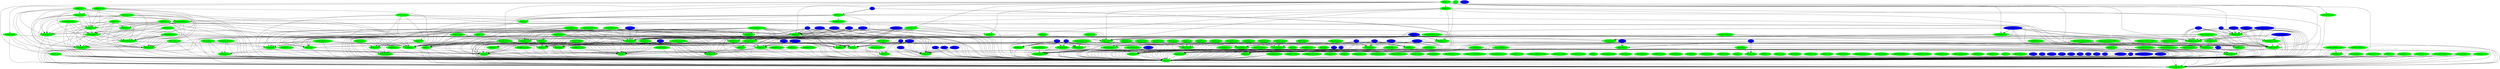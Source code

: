digraph bingraph {

  "libpcre2-8.so.0" [style=filled, color="green", tooltip="Absolute Path: /lib64/libpcre2-8.so.0\nOutdegree: 1\nIndegree: 7\nBetweeness: 0.0006239688650112103\nKatz: 0.04712452194903574\nEigen: 0\nCloseness: 0.0820392394515567"];
  "libkrad.so.0" [style=filled, color="green", tooltip="Absolute Path: /lib64/libkrad.so.0\nOutdegree: 10\nIndegree: 0\nBetweeness: 0.00013748466517196157\nKatz: 0.021755793666576415\nEigen: 0\nCloseness: 0"];
  "libncurses.so.6.2" [style=filled, color="green", tooltip="Absolute Path: /lib64/libncurses.so.6.2\nOutdegree: 2\nIndegree: 0\nBetweeness: 0.000031727230424298826\nKatz: 0.021755793666576415\nEigen: 0\nCloseness: 0"];
  "librpm.so.9" [style=filled, color="green", tooltip="Absolute Path: /lib64/librpm.so.9\nOutdegree: 15\nIndegree: 20\nBetweeness: 0.0018261790946760698\nKatz: 0.06548493893639501\nEigen: 0\nCloseness: 0.06514657980456026"];
  "librpmsign.so.9" [style=filled, color="green", tooltip="Absolute Path: /lib64/librpmsign.so.9\nOutdegree: 15\nIndegree: 0\nBetweeness: 0.00019036338254579296\nKatz: 0.021755793666576415\nEigen: 0\nCloseness: 0"];
  "libglib-2.0.so.0.7400.7" [style=filled, color="green", tooltip="Absolute Path: /lib64/libglib-2.0.so.0.7400.7\nOutdegree: 2\nIndegree: 0\nBetweeness: 0.000031727230424298826\nKatz: 0.021755793666576415\nEigen: 0\nCloseness: 0"];
  "libmagic.so.1.0.0" [style=filled, color="green", tooltip="Absolute Path: /lib64/libmagic.so.1.0.0\nOutdegree: 2\nIndegree: 0\nBetweeness: 0.000031727230424298826\nKatz: 0.021755793666576415\nEigen: 0\nCloseness: 0"];
  "libglib-2.0.so.0" [style=filled, color="green", tooltip="Absolute Path: /lib64/libglib-2.0.so.0\nOutdegree: 2\nIndegree: 26\nBetweeness: 0.0006028173780616777\nKatz: 0.086696837761307\nEigen: 0\nCloseness: 0.08469055374592833"];
  "libgobject-2.0.so.0.7400.7" [style=filled, color="green", tooltip="Absolute Path: /lib64/libgobject-2.0.so.0.7400.7\nOutdegree: 3\nIndegree: 0\nBetweeness: 0.000052878717373831377\nKatz: 0.021755793666576415\nEigen: 0\nCloseness: 0"];
  "libmemusage.so" [style=filled, color="green", tooltip="Absolute Path: /lib64/libmemusage.so\nOutdegree: 2\nIndegree: 0\nBetweeness: 0.00002115148694953255\nKatz: 0.021755793666576415\nEigen: 0\nCloseness: 0"];
  "libnssckbi.so" [style=filled, color="green", tooltip="Absolute Path: /lib64/libnssckbi.so\nOutdegree: 3\nIndegree: 0\nBetweeness: 0.000031727230424298826\nKatz: 0.021755793666576415\nEigen: 0\nCloseness: 0"];
  "libthread_db.so.1" [style=filled, color="green", tooltip="Absolute Path: /lib64/libthread_db.so.1\nOutdegree: 1\nIndegree: 0\nBetweeness: 0.00002115148694953255\nKatz: 0.021755793666576415\nEigen: 0\nCloseness: 0"];
  "libnpth.so.0" [style=filled, color="green", tooltip="Absolute Path: /lib64/libnpth.so.0\nOutdegree: 1\nIndegree: 4\nBetweeness: 0.00006345446084859765\nKatz: 0.03045811113320698\nEigen: 0\nCloseness: 0.013029315960912053"];
  "libyaml-0.so.2" [style=filled, color="green", tooltip="Absolute Path: /lib64/libyaml-0.so.2\nOutdegree: 1\nIndegree: 4\nBetweeness: 0.00007403020432336393\nKatz: 0.03111078494320427\nEigen: 0\nCloseness: 0.013572204125950055"];
  "libgmp.so.10.4.1" [style=filled, color="green", tooltip="Absolute Path: /lib64/libgmp.so.10.4.1\nOutdegree: 1\nIndegree: 0\nBetweeness: 0.00002115148694953255\nKatz: 0.021755793666576415\nEigen: 0\nCloseness: 0"];
  "libaudit.so.1" [style=filled, color="green", tooltip="Absolute Path: /lib64/libaudit.so.1\nOutdegree: 2\nIndegree: 10\nBetweeness: 0.0006451203519607428\nKatz: 0.05363020696747752\nEigen: 0\nCloseness: 0.05637684790779253"];
  "libnghttp2.so.14.26.0" [style=filled, color="green", tooltip="Absolute Path: /lib64/libnghttp2.so.14.26.0\nOutdegree: 1\nIndegree: 0\nBetweeness: 0.00002115148694953255\nKatz: 0.021755793666576415\nEigen: 0\nCloseness: 0"];
  "libblkid.so.1" [style=filled, color="green", tooltip="Absolute Path: /lib64/libblkid.so.1\nOutdegree: 1\nIndegree: 2\nBetweeness: 0.00017978763907102667\nKatz: 0.02678138200355557\nEigen: 0\nCloseness: 0.018792282635930843"];
  "libcap.so.2.48" [style=filled, color="green", tooltip="Absolute Path: /lib64/libcap.so.2.48\nOutdegree: 1\nIndegree: 0\nBetweeness: 0.00002115148694953255\nKatz: 0.021755793666576415\nEigen: 0\nCloseness: 0"];
  "libutil.so.1" [style=filled, color="green", tooltip="Absolute Path: /lib64/libutil.so.1\nOutdegree: 1\nIndegree: 0\nBetweeness: 0.00002115148694953255\nKatz: 0.021755793666576415\nEigen: 0\nCloseness: 0"];
  "libassuan.so.0" [style=filled, color="green", tooltip="Absolute Path: /lib64/libassuan.so.0\nOutdegree: 2\nIndegree: 6\nBetweeness: 0.00013748466517196157\nKatz: 0.0357012574068519\nEigen: 0\nCloseness: 0.02326663564448581"];
  "libgomp.so.1.0.0" [style=filled, color="green", tooltip="Absolute Path: /lib64/libgomp.so.1.0.0\nOutdegree: 1\nIndegree: 0\nBetweeness: 0.00002115148694953255\nKatz: 0.021755793666576415\nEigen: 0\nCloseness: 0"];
  "libacl.so.1.1.2301" [style=filled, color="green", tooltip="Absolute Path: /lib64/libacl.so.1.1.2301\nOutdegree: 2\nIndegree: 0\nBetweeness: 0.000031727230424298826\nKatz: 0.021755793666576415\nEigen: 0\nCloseness: 0"];
  "libnss_dns.so.2" [style=filled, color="green", tooltip="Absolute Path: /lib64/libnss_dns.so.2\nOutdegree: 2\nIndegree: 0\nBetweeness: 0.000031727230424298826\nKatz: 0.021755793666576415\nEigen: 0\nCloseness: 0"];
  "libstdc++.so.6" [style=filled, color="green", tooltip="Absolute Path: /lib64/libstdc++.so.6\nOutdegree: 4\nIndegree: 1\nBetweeness: 0.00005703347373891813\nKatz: 0.023931373033234057\nEigen: 0\nCloseness: 0.003257328990228013"];
  "liblua-5.4.so" [style=filled, color="green", tooltip="Absolute Path: /lib64/liblua-5.4.so\nOutdegree: 2\nIndegree: 8\nBetweeness: 0.00032784804771775455\nKatz: 0.049279048234162244\nEigen: 0\nCloseness: 0.05107491856677525"];
  "librpm.so.9.1.3" [style=filled, color="green", tooltip="Absolute Path: /lib64/librpm.so.9.1.3\nOutdegree: 15\nIndegree: 0\nBetweeness: 0.00017978763907102667\nKatz: 0.021755793666576415\nEigen: 0\nCloseness: 0"];
  "libcrypto.so.3.0.8" [style=filled, color="green", tooltip="Absolute Path: /lib64/libcrypto.so.3.0.8\nOutdegree: 2\nIndegree: 0\nBetweeness: 0.000031727230424298826\nKatz: 0.021755793666576415\nEigen: 0\nCloseness: 0"];
  "libgio-2.0.so.0.7400.7" [style=filled, color="green", tooltip="Absolute Path: /lib64/libgio-2.0.so.0.7400.7\nOutdegree: 7\nIndegree: 0\nBetweeness: 0.00011633317822242903\nKatz: 0.021755793666576415\nEigen: 0\nCloseness: 0"];
  "libsigsegv.so.2" [style=filled, color="green", tooltip="Absolute Path: /lib64/libsigsegv.so.2\nOutdegree: 1\nIndegree: 4\nBetweeness: 0.00006345446084859765\nKatz: 0.03045811113320698\nEigen: 0\nCloseness: 0.013029315960912053"];
  "liblz4.so.1" [style=filled, color="green", tooltip="Absolute Path: /lib64/liblz4.so.1\nOutdegree: 1\nIndegree: 2\nBetweeness: 0.00006345446084859765\nKatz: 0.026542068273223224\nEigen: 0\nCloseness: 0.008686210640608033"];
  "libkeyutils.so.1.10" [style=filled, color="green", tooltip="Absolute Path: /lib64/libkeyutils.so.1.10\nOutdegree: 1\nIndegree: 0\nBetweeness: 0.00002115148694953255\nKatz: 0.021755793666576415\nEigen: 0\nCloseness: 0"];
  "libjson-c.so.5.0.0" [style=filled, color="green", tooltip="Absolute Path: /lib64/libjson-c.so.5.0.0\nOutdegree: 2\nIndegree: 0\nBetweeness: 0.00002115148694953255\nKatz: 0.021755793666576415\nEigen: 0\nCloseness: 0"];
  "libmenu.so.6.2" [style=filled, color="green", tooltip="Absolute Path: /lib64/libmenu.so.6.2\nOutdegree: 2\nIndegree: 0\nBetweeness: 0.0000423029738990651\nKatz: 0.021755793666576415\nEigen: 0\nCloseness: 0"];
  "libuuid.so.1" [style=filled, color="green", tooltip="Absolute Path: /lib64/libuuid.so.1\nOutdegree: 2\nIndegree: 0\nBetweeness: 0.00002115148694953255\nKatz: 0.021755793666576415\nEigen: 0\nCloseness: 0"];
  "libz.so.1" [style=filled, color="green", tooltip="Absolute Path: /lib64/libz.so.1\nOutdegree: 1\nIndegree: 27\nBetweeness: 0.0008989381953551334\nKatz: 0.11015751984740596\nEigen: 0\nCloseness: 0.1591470880402892"];
  "libmount.so.1.1.0" [style=filled, color="green", tooltip="Absolute Path: /lib64/libmount.so.1.1.0\nOutdegree: 3\nIndegree: 0\nBetweeness: 0.000052878717373831377\nKatz: 0.021755793666576415\nEigen: 0\nCloseness: 0"];
  "libdnf.so.2" [style=filled, color="green", tooltip="Absolute Path: /lib64/libdnf.so.2\nOutdegree: 17\nIndegree: 0\nBetweeness: 0.0005710901476373789\nKatz: 0.021755793666576415\nEigen: 0\nCloseness: 0"];
  "libgio-2.0.so.0" [style=filled, color="green", tooltip="Absolute Path: /lib64/libgio-2.0.so.0\nOutdegree: 7\nIndegree: 11\nBetweeness: 0.000837598883201489\nKatz: 0.045687166699810475\nEigen: 0\nCloseness: 0.035830618892508145"];
  "libmodulemd.so.2" [style=filled, color="green", tooltip="Absolute Path: /lib64/libmodulemd.so.2\nOutdegree: 7\nIndegree: 3\nBetweeness: 0.0005182114302635475\nKatz: 0.02828253176654934\nEigen: 0\nCloseness: 0.009771986970684038"];
  "libdrop_ambient.so.0" [style=filled, color="green", tooltip="Absolute Path: /lib64/libdrop_ambient.so.0\nOutdegree: 1\nIndegree: 0\nBetweeness: 0.00002115148694953255\nKatz: 0.021755793666576415\nEigen: 0\nCloseness: 0"];
  "libpopt.so.0.0.1" [style=filled, color="green", tooltip="Absolute Path: /lib64/libpopt.so.0.0.1\nOutdegree: 1\nIndegree: 0\nBetweeness: 0.00002115148694953255\nKatz: 0.021755793666576415\nEigen: 0\nCloseness: 0"];
  "libmenuw.so.6.2" [style=filled, color="green", tooltip="Absolute Path: /lib64/libmenuw.so.6.2\nOutdegree: 2\nIndegree: 0\nBetweeness: 0.0000423029738990651\nKatz: 0.021755793666576415\nEigen: 0\nCloseness: 0"];
  "libSegFault.so" [style=filled, color="green", tooltip="Absolute Path: /lib64/libSegFault.so\nOutdegree: 1\nIndegree: 0\nBetweeness: 0.00002115148694953255\nKatz: 0.021755793666576415\nEigen: 0\nCloseness: 0"];
  "libasm-0.188.so" [style=filled, color="green", tooltip="Absolute Path: /lib64/libasm-0.188.so\nOutdegree: 4\nIndegree: 0\nBetweeness: 0.0000846059477981302\nKatz: 0.021755793666576415\nEigen: 0\nCloseness: 0"];
  "libgcc_s.so.1" [style=filled, color="green", tooltip="Absolute Path: /lib64/libgcc_s.so.1\nOutdegree: 1\nIndegree: 12\nBetweeness: 0.00014806040864672785\nKatz: 0.04895053574979693\nEigen: 0\nCloseness: 0.03908794788273615"];
  "libpcre2-8.so.0.11.0" [style=filled, color="green", tooltip="Absolute Path: /lib64/libpcre2-8.so.0.11.0\nOutdegree: 1\nIndegree: 0\nBetweeness: 0.00002115148694953255\nKatz: 0.021755793666576415\nEigen: 0\nCloseness: 0"];
  "libncurses.so.6" [style=filled, color="green", tooltip="Absolute Path: /lib64/libncurses.so.6\nOutdegree: 2\nIndegree: 6\nBetweeness: 0.00015863615212149414\nKatz: 0.03480926986652227\nEigen: 0\nCloseness: 0.019543973941368076"];
  "libpanelw.so.6" [style=filled, color="green", tooltip="Absolute Path: /lib64/libpanelw.so.6\nOutdegree: 2\nIndegree: 0\nBetweeness: 0.0000423029738990651\nKatz: 0.021755793666576415\nEigen: 0\nCloseness: 0"];
  "libmenuw.so.6" [style=filled, color="green", tooltip="Absolute Path: /lib64/libmenuw.so.6\nOutdegree: 2\nIndegree: 0\nBetweeness: 0.0000423029738990651\nKatz: 0.021755793666576415\nEigen: 0\nCloseness: 0"];
  "libkrb5support.so.0" [style=filled, color="green", tooltip="Absolute Path: /lib64/libkrb5support.so.0\nOutdegree: 5\nIndegree: 10\nBetweeness: 0.0005710901476373789\nKatz: 0.048880286292047555\nEigen: 0\nCloseness: 0.034044341704318595"];
  "libcom_err.so.2" [style=filled, color="green", tooltip="Absolute Path: /lib64/libcom_err.so.2\nOutdegree: 2\nIndegree: 10\nBetweeness: 0.0002238532368825528\nKatz: 0.04680998321094248\nEigen: 0\nCloseness: 0.030884304499939678"];
  "libuuid.so.1.3.0" [style=filled, color="green", tooltip="Absolute Path: /lib64/libuuid.so.1.3.0\nOutdegree: 2\nIndegree: 0\nBetweeness: 0.00002115148694953255\nKatz: 0.021755793666576415\nEigen: 0\nCloseness: 0"];
  "libgcc_s-11-20230605.so.1" [style=filled, color="green", tooltip="Absolute Path: /lib64/libgcc_s-11-20230605.so.1\nOutdegree: 1\nIndegree: 0\nBetweeness: 0.00002115148694953255\nKatz: 0.021755793666576415\nEigen: 0\nCloseness: 0"];
  "libunistring.so.2.1.0" [style=filled, color="green", tooltip="Absolute Path: /lib64/libunistring.so.2.1.0\nOutdegree: 1\nIndegree: 0\nBetweeness: 0.00002115148694953255\nKatz: 0.021755793666576415\nEigen: 0\nCloseness: 0"];
  "libassuan.so.0.8.5" [style=filled, color="green", tooltip="Absolute Path: /lib64/libassuan.so.0.8.5\nOutdegree: 2\nIndegree: 0\nBetweeness: 0.000031727230424298826\nKatz: 0.021755793666576415\nEigen: 0\nCloseness: 0"];
  "libidn2.so.0.3.7" [style=filled, color="green", tooltip="Absolute Path: /lib64/libidn2.so.0.3.7\nOutdegree: 2\nIndegree: 0\nBetweeness: 0.000031727230424298826\nKatz: 0.021755793666576415\nEigen: 0\nCloseness: 0"];
  "libnpth.so.0.1.2" [style=filled, color="green", tooltip="Absolute Path: /lib64/libnpth.so.0.1.2\nOutdegree: 1\nIndegree: 0\nBetweeness: 0.00002115148694953255\nKatz: 0.021755793666576415\nEigen: 0\nCloseness: 0"];
  "libdrop_ambient.so.0.0.0" [style=filled, color="green", tooltip="Absolute Path: /lib64/libdrop_ambient.so.0.0.0\nOutdegree: 1\nIndegree: 0\nBetweeness: 0.00002115148694953255\nKatz: 0.021755793666576415\nEigen: 0\nCloseness: 0"];
  "libsolvext.so.1" [style=filled, color="green", tooltip="Absolute Path: /lib64/libsolvext.so.1\nOutdegree: 9\nIndegree: 1\nBetweeness: 0.00024006937687719445\nKatz: 0.023931373033234057\nEigen: 0\nCloseness: 0.003257328990228013"];
  "libncursesw.so.6.2" [style=filled, color="green", tooltip="Absolute Path: /lib64/libncursesw.so.6.2\nOutdegree: 2\nIndegree: 0\nBetweeness: 0.000031727230424298826\nKatz: 0.021755793666576415\nEigen: 0\nCloseness: 0"];
  "libattr.so.1.1.2501" [style=filled, color="green", tooltip="Absolute Path: /lib64/libattr.so.1.1.2501\nOutdegree: 1\nIndegree: 0\nBetweeness: 0.00002115148694953255\nKatz: 0.021755793666576415\nEigen: 0\nCloseness: 0"];
  "libjson-c.so.5" [style=filled, color="green", tooltip="Absolute Path: /lib64/libjson-c.so.5\nOutdegree: 2\nIndegree: 1\nBetweeness: 0.00003323805092069401\nKatz: 0.023931373033234057\nEigen: 0\nCloseness: 0.003257328990228013"];
  "libyaml-0.so.2.0.9" [style=filled, color="green", tooltip="Absolute Path: /lib64/libyaml-0.so.2.0.9\nOutdegree: 1\nIndegree: 0\nBetweeness: 0.00002115148694953255\nKatz: 0.021755793666576415\nEigen: 0\nCloseness: 0"];
  "libssl.so.3" [style=filled, color="green", tooltip="Absolute Path: /lib64/libssl.so.3\nOutdegree: 2\nIndegree: 2\nBetweeness: 0.00010575743474766275\nKatz: 0.02678138200355557\nEigen: 0\nCloseness: 0.010660349422564405"];
  "libcom_err.so.2.1" [style=filled, color="green", tooltip="Absolute Path: /lib64/libcom_err.so.2.1\nOutdegree: 2\nIndegree: 0\nBetweeness: 0.00002115148694953255\nKatz: 0.021755793666576415\nEigen: 0\nCloseness: 0"];
  "libgpg-error.so.0" [style=filled, color="green", tooltip="Absolute Path: /lib64/libgpg-error.so.0\nOutdegree: 1\nIndegree: 14\nBetweeness: 0.00019036338254579296\nKatz: 0.055370670460803635\nEigen: 0\nCloseness: 0.04632645674990952"];
  "libkdb5.so.10.0" [style=filled, color="green", tooltip="Absolute Path: /lib64/libkdb5.so.10.0\nOutdegree: 9\nIndegree: 0\nBetweeness: 0.00014806040864672785\nKatz: 0.021755793666576415\nEigen: 0\nCloseness: 0"];
  "libselinux.so.1" [style=filled, color="green", tooltip="Absolute Path: /lib64/libselinux.so.1\nOutdegree: 3\nIndegree: 14\nBetweeness: 0.0007717774702418723\nKatz: 0.05821147890598355\nEigen: 0\nCloseness: 0.06719404374127501"];
  "libncursesw.so.6" [style=filled, color="green", tooltip="Absolute Path: /lib64/libncursesw.so.6\nOutdegree: 2\nIndegree: 6\nBetweeness: 0.00015863615212149414\nKatz: 0.03480926986652227\nEigen: 0\nCloseness: 0.019543973941368076"];
  "libc_malloc_debug.so.0" [style=filled, color="green", tooltip="Absolute Path: /lib64/libc_malloc_debug.so.0\nOutdegree: 2\nIndegree: 0\nBetweeness: 0.00002115148694953255\nKatz: 0.021755793666576415\nEigen: 0\nCloseness: 0"];
  "libmount.so.1" [style=filled, color="green", tooltip="Absolute Path: /lib64/libmount.so.1\nOutdegree: 3\nIndegree: 2\nBetweeness: 0.00032784804771775455\nKatz: 0.028500089703215103\nEigen: 0\nCloseness: 0.02293702497285559"];
  "libaudit.so.1.0.0" [style=filled, color="green", tooltip="Absolute Path: /lib64/libaudit.so.1.0.0\nOutdegree: 2\nIndegree: 0\nBetweeness: 0.000031727230424298826\nKatz: 0.021755793666576415\nEigen: 0\nCloseness: 0"];
  "libdl.so.2" [style=filled, color="green", tooltip="Absolute Path: /lib64/libdl.so.2\nOutdegree: 1\nIndegree: 0\nBetweeness: 0.00002115148694953255\nKatz: 0.021755793666576415\nEigen: 0\nCloseness: 0"];
  "libmvec.so.1" [style=filled, color="green", tooltip="Absolute Path: /lib64/libmvec.so.1\nOutdegree: 3\nIndegree: 0\nBetweeness: 0.000031727230424298826\nKatz: 0.021755793666576415\nEigen: 0\nCloseness: 0"];
  "liblzma.so.5" [style=filled, color="green", tooltip="Absolute Path: /lib64/liblzma.so.5\nOutdegree: 1\nIndegree: 15\nBetweeness: 0.0004653327128897161\nKatz: 0.06807605396208426\nEigen: 0\nCloseness: 0.08092856815158049"];
  "libmpfr.so.6" [style=filled, color="green", tooltip="Absolute Path: /lib64/libmpfr.so.6\nOutdegree: 3\nIndegree: 4\nBetweeness: 0.00008813119562305228\nKatz: 0.03045811113320698\nEigen: 0\nCloseness: 0.013029315960912053"];
  "libgssrpc.so.4" [style=filled, color="green", tooltip="Absolute Path: /lib64/libgssrpc.so.4\nOutdegree: 8\nIndegree: 2\nBetweeness: 0.00017978763907102667\nKatz: 0.026106952399891695\nEigen: 0\nCloseness: 0.006514657980456026"];
  "libk5crypto.so.3.1" [style=filled, color="green", tooltip="Absolute Path: /lib64/libk5crypto.so.3.1\nOutdegree: 6\nIndegree: 0\nBetweeness: 0.00009518169127289648\nKatz: 0.021755793666576415\nEigen: 0\nCloseness: 0"];
  "libsigsegv.so.2.0.6" [style=filled, color="green", tooltip="Absolute Path: /lib64/libsigsegv.so.2.0.6\nOutdegree: 1\nIndegree: 0\nBetweeness: 0.00002115148694953255\nKatz: 0.021755793666576415\nEigen: 0\nCloseness: 0"];
  "libhistory.so.8" [style=filled, color="green", tooltip="Absolute Path: /lib64/libhistory.so.8\nOutdegree: 1\nIndegree: 0\nBetweeness: 0.00002115148694953255\nKatz: 0.021755793666576415\nEigen: 0\nCloseness: 0"];
  "libxml2.so.2.10.4" [style=filled, color="green", tooltip="Absolute Path: /lib64/libxml2.so.2.10.4\nOutdegree: 4\nIndegree: 0\nBetweeness: 0.000052878717373831377\nKatz: 0.021755793666576415\nEigen: 0\nCloseness: 0"];
  "libtic.so.6" [style=filled, color="green", tooltip="Absolute Path: /lib64/libtic.so.6\nOutdegree: 2\nIndegree: 0\nBetweeness: 0.000031727230424298826\nKatz: 0.021755793666576415\nEigen: 0\nCloseness: 0"];
  "libauparse.so.0" [style=filled, color="green", tooltip="Absolute Path: /lib64/libauparse.so.0\nOutdegree: 3\nIndegree: 0\nBetweeness: 0.0000423029738990651\nKatz: 0.021755793666576415\nEigen: 0\nCloseness: 0"];
  "libgdbm_compat.so.4.0.0" [style=filled, color="green", tooltip="Absolute Path: /lib64/libgdbm_compat.so.4.0.0\nOutdegree: 2\nIndegree: 0\nBetweeness: 0.000031727230424298826\nKatz: 0.021755793666576415\nEigen: 0\nCloseness: 0"];
  "libsmartcols.so.1" [style=filled, color="green", tooltip="Absolute Path: /lib64/libsmartcols.so.1\nOutdegree: 1\nIndegree: 1\nBetweeness: 0.000031727230424298826\nKatz: 0.023931373033234057\nEigen: 0\nCloseness: 0.003257328990228013"];
  "libkrad.so.0.0" [style=filled, color="green", tooltip="Absolute Path: /lib64/libkrad.so.0.0\nOutdegree: 10\nIndegree: 0\nBetweeness: 0.00013748466517196157\nKatz: 0.021755793666576415\nEigen: 0\nCloseness: 0"];
  "libgssapi_krb5.so.2" [style=filled, color="green", tooltip="Absolute Path: /lib64/libgssapi_krb5.so.2\nOutdegree: 8\nIndegree: 4\nBetweeness: 0.0007191505562841067\nKatz: 0.03156765661020238\nEigen: 0\nCloseness: 0.019160758766047135"];
  "libssl.so.3.0.8" [style=filled, color="green", tooltip="Absolute Path: /lib64/libssl.so.3.0.8\nOutdegree: 2\nIndegree: 0\nBetweeness: 0.0000423029738990651\nKatz: 0.021755793666576415\nEigen: 0\nCloseness: 0"];
  "libkrb5.so.3" [style=filled, color="green", tooltip="Absolute Path: /lib64/libkrb5.so.3\nOutdegree: 7\nIndegree: 8\nBetweeness: 0.00028554507381868945\nKatz: 0.04057673076753167\nEigen: 0\nCloseness: 0.025537459283387624"];
  "libhistory.so.8.1" [style=filled, color="green", tooltip="Absolute Path: /lib64/libhistory.so.8.1\nOutdegree: 1\nIndegree: 0\nBetweeness: 0.00002115148694953255\nKatz: 0.021755793666576415\nEigen: 0\nCloseness: 0"];
  "librpmsign.so.9.1.3" [style=filled, color="green", tooltip="Absolute Path: /lib64/librpmsign.so.9.1.3\nOutdegree: 15\nIndegree: 0\nBetweeness: 0.00019036338254579296\nKatz: 0.021755793666576415\nEigen: 0\nCloseness: 0"];
  "libgcrypt.so.20" [style=filled, color="green", tooltip="Absolute Path: /lib64/libgcrypt.so.20\nOutdegree: 2\nIndegree: 4\nBetweeness: 0.00007403020432336393\nKatz: 0.03045811113320698\nEigen: 0\nCloseness: 0.013029315960912053"];
  "libformw.so.6.2" [style=filled, color="green", tooltip="Absolute Path: /lib64/libformw.so.6.2\nOutdegree: 2\nIndegree: 0\nBetweeness: 0.0000423029738990651\nKatz: 0.021755793666576415\nEigen: 0\nCloseness: 0"];
  "libblkid.so.1.1.0" [style=filled, color="green", tooltip="Absolute Path: /lib64/libblkid.so.1.1.0\nOutdegree: 1\nIndegree: 0\nBetweeness: 0.00002115148694953255\nKatz: 0.021755793666576415\nEigen: 0\nCloseness: 0"];
  "libpcre2-posix.so.3.0.2" [style=filled, color="green", tooltip="Absolute Path: /lib64/libpcre2-posix.so.3.0.2\nOutdegree: 2\nIndegree: 0\nBetweeness: 0.000031727230424298826\nKatz: 0.021755793666576415\nEigen: 0\nCloseness: 0"];
  "libdw-0.188.so" [style=filled, color="green", tooltip="Absolute Path: /lib64/libdw-0.188.so\nOutdegree: 7\nIndegree: 0\nBetweeness: 0.00007403020432336393\nKatz: 0.021755793666576415\nEigen: 0\nCloseness: 0"];
  "libpsx.so.2" [style=filled, color="green", tooltip="Absolute Path: /lib64/libpsx.so.2\nOutdegree: 2\nIndegree: 0\nBetweeness: 0.000031727230424298826\nKatz: 0.021755793666576415\nEigen: 0\nCloseness: 0"];
  "libpthread.so.0" [style=filled, color="green", tooltip="Absolute Path: /lib64/libpthread.so.0\nOutdegree: 1\nIndegree: 0\nBetweeness: 0.00002115148694953255\nKatz: 0.021755793666576415\nEigen: 0\nCloseness: 0"];
  "libsolv.so.1" [style=filled, color="green", tooltip="Absolute Path: /lib64/libsolv.so.1\nOutdegree: 2\nIndegree: 2\nBetweeness: 0.0000696236445422113\nKatz: 0.02632451033655746\nEigen: 0\nCloseness: 0.006514657980456026"];
  "libpanel.so.6.2" [style=filled, color="green", tooltip="Absolute Path: /lib64/libpanel.so.6.2\nOutdegree: 2\nIndegree: 0\nBetweeness: 0.0000423029738990651\nKatz: 0.021755793666576415\nEigen: 0\nCloseness: 0"];
  "libmenu.so.6" [style=filled, color="green", tooltip="Absolute Path: /lib64/libmenu.so.6\nOutdegree: 2\nIndegree: 0\nBetweeness: 0.0000423029738990651\nKatz: 0.021755793666576415\nEigen: 0\nCloseness: 0"];
  "libdw.so.1" [style=filled, color="green", tooltip="Absolute Path: /lib64/libdw.so.1\nOutdegree: 7\nIndegree: 4\nBetweeness: 0.00019388863037071507\nKatz: 0.03045811113320698\nEigen: 0\nCloseness: 0.013029315960912053"];
  "ld-linux-x86-64.so.2" [style=filled, color="green", tooltip="Absolute Path: /lib64/ld-linux-x86-64.so.2\nOutdegree: 0\nIndegree: 38\nBetweeness: 0.0032044502728541813\nKatz: 0.21830665577806133\nEigen: 0\nCloseness: 0.5246528373049889"];
  "libreadline.so.8" [style=filled, color="green", tooltip="Absolute Path: /lib64/libreadline.so.8\nOutdegree: 2\nIndegree: 8\nBetweeness: 0.00020093912602055924\nKatz: 0.039160428599837545\nEigen: 0\nCloseness: 0.026058631921824105"];
  "libsepol.so.2" [style=filled, color="green", tooltip="Absolute Path: /lib64/libsepol.so.2\nOutdegree: 1\nIndegree: 0\nBetweeness: 0.00002115148694953255\nKatz: 0.021755793666576415\nEigen: 0\nCloseness: 0"];
  "libverto.so.1.0.0" [style=filled, color="green", tooltip="Absolute Path: /lib64/libverto.so.1.0.0\nOutdegree: 1\nIndegree: 0\nBetweeness: 0.00002115148694953255\nKatz: 0.021755793666576415\nEigen: 0\nCloseness: 0"];
  "libtasn1.so.6" [style=filled, color="green", tooltip="Absolute Path: /lib64/libtasn1.so.6\nOutdegree: 1\nIndegree: 3\nBetweeness: 0.000052878717373831377\nKatz: 0.02828253176654934\nEigen: 0\nCloseness: 0.009771986970684038"];
  "librpmio.so.9.1.3" [style=filled, color="green", tooltip="Absolute Path: /lib64/librpmio.so.9.1.3\nOutdegree: 11\nIndegree: 0\nBetweeness: 0.0001269089216971953\nKatz: 0.021755793666576415\nEigen: 0\nCloseness: 0"];
  "libzstd.so.1" [style=filled, color="green", tooltip="Absolute Path: /lib64/libzstd.so.1\nOutdegree: 1\nIndegree: 13\nBetweeness: 0.0003807267650915859\nKatz: 0.061679850624110785\nEigen: 0\nCloseness: 0.06606091776672952"];
  "libresolv.so.2" [style=filled, color="green", tooltip="Absolute Path: /lib64/libresolv.so.2\nOutdegree: 1\nIndegree: 15\nBetweeness: 0.00024324209991962435\nKatz: 0.06290574826121441\nEigen: 0\nCloseness: 0.044890065146579804"];
  "libkrb5.so.3.3" [style=filled, color="green", tooltip="Absolute Path: /lib64/libkrb5.so.3.3\nOutdegree: 7\nIndegree: 0\nBetweeness: 0.00011633317822242903\nKatz: 0.021755793666576415\nEigen: 0\nCloseness: 0"];
  "libbz2.so.1.0.8" [style=filled, color="green", tooltip="Absolute Path: /lib64/libbz2.so.1.0.8\nOutdegree: 1\nIndegree: 0\nBetweeness: 0.00002115148694953255\nKatz: 0.021755793666576415\nEigen: 0\nCloseness: 0"];
  "libunistring.so.2" [style=filled, color="green", tooltip="Absolute Path: /lib64/libunistring.so.2\nOutdegree: 1\nIndegree: 4\nBetweeness: 0.0001269089216971953\nKatz: 0.03194860055730413\nEigen: 0\nCloseness: 0.015511090429657206"];
  "libreadline.so.8.1" [style=filled, color="green", tooltip="Absolute Path: /lib64/libreadline.so.8.1\nOutdegree: 2\nIndegree: 0\nBetweeness: 0.000031727230424298826\nKatz: 0.021755793666576415\nEigen: 0\nCloseness: 0"];
  "libm.so.6" [style=filled, color="green", tooltip="Absolute Path: /lib64/libm.so.6\nOutdegree: 2\nIndegree: 27\nBetweeness: 0.0007491151627959447\nKatz: 0.09933064470142461\nEigen: 0\nCloseness: 0.12495382652204574"];
  "libstdc++.so.6.0.29" [style=filled, color="green", tooltip="Absolute Path: /lib64/libstdc++.so.6.0.29\nOutdegree: 4\nIndegree: 0\nBetweeness: 0.0000423029738990651\nKatz: 0.021755793666576415\nEigen: 0\nCloseness: 0"];
  "libformw.so.6" [style=filled, color="green", tooltip="Absolute Path: /lib64/libformw.so.6\nOutdegree: 2\nIndegree: 0\nBetweeness: 0.0000423029738990651\nKatz: 0.021755793666576415\nEigen: 0\nCloseness: 0"];
  "libxml2.so.2" [style=filled, color="green", tooltip="Absolute Path: /lib64/libxml2.so.2\nOutdegree: 4\nIndegree: 9\nBetweeness: 0.0003772015172666639\nKatz: 0.04220623971315824\nEigen: 0\nCloseness: 0.031270358306188926"];
  "libanl.so.1" [style=filled, color="green", tooltip="Absolute Path: /lib64/libanl.so.1\nOutdegree: 1\nIndegree: 0\nBetweeness: 0.00002115148694953255\nKatz: 0.021755793666576415\nEigen: 0\nCloseness: 0"];
  "libattr.so.1" [style=filled, color="green", tooltip="Absolute Path: /lib64/libattr.so.1\nOutdegree: 1\nIndegree: 4\nBetweeness: 0.0003384237911925208\nKatz: 0.03354960941322749\nEigen: 0\nCloseness: 0.04071661237785016"];
  "libpsl.so.5.3.3" [style=filled, color="green", tooltip="Absolute Path: /lib64/libpsl.so.5.3.3\nOutdegree: 3\nIndegree: 0\nBetweeness: 0.0000423029738990651\nKatz: 0.021755793666576415\nEigen: 0\nCloseness: 0"];
  "libsqlite3.so.0.8.6" [style=filled, color="green", tooltip="Absolute Path: /lib64/libsqlite3.so.0.8.6\nOutdegree: 3\nIndegree: 0\nBetweeness: 0.0000423029738990651\nKatz: 0.021755793666576415\nEigen: 0\nCloseness: 0"];
  "libpopt.so.0" [style=filled, color="green", tooltip="Absolute Path: /lib64/libpopt.so.0\nOutdegree: 1\nIndegree: 20\nBetweeness: 0.0003172723042429883\nKatz: 0.07538600063405393\nEigen: 0\nCloseness: 0.0672038402194411"];
  "libpcre2-posix.so.3" [style=filled, color="green", tooltip="Absolute Path: /lib64/libpcre2-posix.so.3\nOutdegree: 2\nIndegree: 0\nBetweeness: 0.000031727230424298826\nKatz: 0.021755793666576415\nEigen: 0\nCloseness: 0"];
  "libauparse.so.0.0.0" [style=filled, color="green", tooltip="Absolute Path: /lib64/libauparse.so.0.0.0\nOutdegree: 3\nIndegree: 0\nBetweeness: 0.0000423029738990651\nKatz: 0.021755793666576415\nEigen: 0\nCloseness: 0"];
  "libpanelw.so.6.2" [style=filled, color="green", tooltip="Absolute Path: /lib64/libpanelw.so.6.2\nOutdegree: 2\nIndegree: 0\nBetweeness: 0.0000423029738990651\nKatz: 0.021755793666576415\nEigen: 0\nCloseness: 0"];
  "libgobject-2.0.so.0" [style=filled, color="green", tooltip="Absolute Path: /lib64/libgobject-2.0.so.0\nOutdegree: 3\nIndegree: 17\nBetweeness: 0.00045475696941494985\nKatz: 0.061786454013077016\nEigen: 0\nCloseness: 0.055995036451062505"];
  "libarchive.so.13.7.4" [style=filled, color="green", tooltip="Absolute Path: /lib64/libarchive.so.13.7.4\nOutdegree: 9\nIndegree: 0\nBetweeness: 0.0001269089216971953\nKatz: 0.021755793666576415\nEigen: 0\nCloseness: 0"];
  "libcrypt.so.2" [style=filled, color="green", tooltip="Absolute Path: /lib64/libcrypt.so.2\nOutdegree: 1\nIndegree: 0\nBetweeness: 0.00002115148694953255\nKatz: 0.021755793666576415\nEigen: 0\nCloseness: 0"];
  "libexpat.so.1.9.3" [style=filled, color="green", tooltip="Absolute Path: /lib64/libexpat.so.1.9.3\nOutdegree: 2\nIndegree: 0\nBetweeness: 0.000031727230424298826\nKatz: 0.021755793666576415\nEigen: 0\nCloseness: 0"];
  "libpsx.so.2.48" [style=filled, color="green", tooltip="Absolute Path: /lib64/libpsx.so.2.48\nOutdegree: 2\nIndegree: 0\nBetweeness: 0.000031727230424298826\nKatz: 0.021755793666576415\nEigen: 0\nCloseness: 0"];
  "libkeyutils.so.1" [style=filled, color="green", tooltip="Absolute Path: /lib64/libkeyutils.so.1\nOutdegree: 1\nIndegree: 14\nBetweeness: 0.00023266635644485806\nKatz: 0.06073016889455677\nEigen: 0\nCloseness: 0.04203005148681307"];
  "libgomp.so.1" [style=filled, color="green", tooltip="Absolute Path: /lib64/libgomp.so.1\nOutdegree: 1\nIndegree: 2\nBetweeness: 0.0000423029738990651\nKatz: 0.026106952399891695\nEigen: 0\nCloseness: 0.006514657980456026"];
  "libz.so.1.2.11" [style=filled, color="green", tooltip="Absolute Path: /lib64/libz.so.1.2.11\nOutdegree: 1\nIndegree: 0\nBetweeness: 0.00002115148694953255\nKatz: 0.021755793666576415\nEigen: 0\nCloseness: 0"];
  "libpsl.so.5" [style=filled, color="green", tooltip="Absolute Path: /lib64/libpsl.so.5\nOutdegree: 3\nIndegree: 2\nBetweeness: 0.00013748466517196157\nKatz: 0.02678138200355557\nEigen: 0\nCloseness: 0.010660349422564405"];
  "libpcprofile.so" [style=filled, color="green", tooltip="Absolute Path: /lib64/libpcprofile.so\nOutdegree: 1\nIndegree: 0\nBetweeness: 0.00002115148694953255\nKatz: 0.021755793666576415\nEigen: 0\nCloseness: 0"];
  "libasm.so.1" [style=filled, color="green", tooltip="Absolute Path: /lib64/libasm.so.1\nOutdegree: 4\nIndegree: 0\nBetweeness: 0.0000846059477981302\nKatz: 0.021755793666576415\nEigen: 0\nCloseness: 0"];
  "libkdb5.so.10" [style=filled, color="green", tooltip="Absolute Path: /lib64/libkdb5.so.10\nOutdegree: 9\nIndegree: 0\nBetweeness: 0.00014806040864672785\nKatz: 0.021755793666576415\nEigen: 0\nCloseness: 0"];
  "libsqlite3.so.0" [style=filled, color="green", tooltip="Absolute Path: /lib64/libsqlite3.so.0\nOutdegree: 3\nIndegree: 7\nBetweeness: 0.00027972841490756797\nKatz: 0.041357763760161766\nEigen: 0\nCloseness: 0.04260938462892861"];
  "libarchive.so.13" [style=filled, color="green", tooltip="Absolute Path: /lib64/libarchive.so.13\nOutdegree: 9\nIndegree: 2\nBetweeness: 0.00024676734774454643\nKatz: 0.026106952399891695\nEigen: 0\nCloseness: 0.006514657980456026"];
  "libgdbm_compat.so.4" [style=filled, color="green", tooltip="Absolute Path: /lib64/libgdbm_compat.so.4\nOutdegree: 2\nIndegree: 0\nBetweeness: 0.000031727230424298826\nKatz: 0.021755793666576415\nEigen: 0\nCloseness: 0"];
  "libzstd.so.1.5.5" [style=filled, color="green", tooltip="Absolute Path: /lib64/libzstd.so.1.5.5\nOutdegree: 1\nIndegree: 0\nBetweeness: 0.00002115148694953255\nKatz: 0.021755793666576415\nEigen: 0\nCloseness: 0"];
  "libpython3.9.so.1.0" [style=filled, color="green", tooltip="Absolute Path: /lib64/libpython3.9.so.1.0\nOutdegree: 2\nIndegree: 5\nBetweeness: 0.00013748466517196157\nKatz: 0.03263369049986462\nEigen: 0\nCloseness: 0.016286644951140065"];
  "liblz4.so.1.9.4" [style=filled, color="green", tooltip="Absolute Path: /lib64/liblz4.so.1.9.4\nOutdegree: 1\nIndegree: 0\nBetweeness: 0.00002115148694953255\nKatz: 0.021755793666576415\nEigen: 0\nCloseness: 0"];
  "libgthread-2.0.so.0.7400.7" [style=filled, color="green", tooltip="Absolute Path: /lib64/libgthread-2.0.so.0.7400.7\nOutdegree: 1\nIndegree: 0\nBetweeness: 0.0000423029738990651\nKatz: 0.021755793666576415\nEigen: 0\nCloseness: 0"];
  "libidn2.so.0" [style=filled, color="green", tooltip="Absolute Path: /lib64/libidn2.so.0\nOutdegree: 2\nIndegree: 4\nBetweeness: 0.00014806040864672785\nKatz: 0.031635099570568766\nEigen: 0\nCloseness: 0.016036081182660988"];
  "libcurl.so.4.8.0" [style=filled, color="green", tooltip="Absolute Path: /lib64/libcurl.so.4.8.0\nOutdegree: 8\nIndegree: 0\nBetweeness: 0.00019036338254579296\nKatz: 0.021755793666576415\nEigen: 0\nCloseness: 0"];
  "liblzma.so.5.2.5" [style=filled, color="green", tooltip="Absolute Path: /lib64/liblzma.so.5.2.5\nOutdegree: 1\nIndegree: 0\nBetweeness: 0.00002115148694953255\nKatz: 0.021755793666576415\nEigen: 0\nCloseness: 0"];
  "libform.so.6" [style=filled, color="green", tooltip="Absolute Path: /lib64/libform.so.6\nOutdegree: 2\nIndegree: 0\nBetweeness: 0.0000423029738990651\nKatz: 0.021755793666576415\nEigen: 0\nCloseness: 0"];
  "libc.so.6" [style=filled, color="green", tooltip="Absolute Path: /lib64/libc.so.6\nOutdegree: 1\nIndegree: 300\nBetweeness: 0.005567877136048377\nKatz: 0.8256766927250119\nEigen: 0\nCloseness: 0.9772415566603807"];
  "libacl.so.1" [style=filled, color="green", tooltip="Absolute Path: /lib64/libacl.so.1\nOutdegree: 2\nIndegree: 12\nBetweeness: 0.0006028173780616777\nKatz: 0.052670776466781505\nEigen: 0\nCloseness: 0.058039680189517315"];
  "libtic.so.6.2" [style=filled, color="green", tooltip="Absolute Path: /lib64/libtic.so.6.2\nOutdegree: 2\nIndegree: 0\nBetweeness: 0.000031727230424298826\nKatz: 0.021755793666576415\nEigen: 0\nCloseness: 0"];
  "libsmartcols.so.1.1.0" [style=filled, color="green", tooltip="Absolute Path: /lib64/libsmartcols.so.1.1.0\nOutdegree: 1\nIndegree: 0\nBetweeness: 0.00002115148694953255\nKatz: 0.021755793666576415\nEigen: 0\nCloseness: 0"];
  "libcap.so.2" [style=filled, color="green", tooltip="Absolute Path: /lib64/libcap.so.2\nOutdegree: 1\nIndegree: 16\nBetweeness: 0.00035957527814205333\nKatz: 0.06093797806008054\nEigen: 0\nCloseness: 0.06948968512486427"];
  "libmpfr.so.6.1.0" [style=filled, color="green", tooltip="Absolute Path: /lib64/libmpfr.so.6.1.0\nOutdegree: 3\nIndegree: 0\nBetweeness: 0.000031727230424298826\nKatz: 0.021755793666576415\nEigen: 0\nCloseness: 0"];
  "libtasn1.so.6.6.3" [style=filled, color="green", tooltip="Absolute Path: /lib64/libtasn1.so.6.6.3\nOutdegree: 1\nIndegree: 0\nBetweeness: 0.00002115148694953255\nKatz: 0.021755793666576415\nEigen: 0\nCloseness: 0"];
  "p11-kit-proxy.so" [style=filled, color="green", tooltip="Absolute Path: /lib64/p11-kit-proxy.so\nOutdegree: 3\nIndegree: 0\nBetweeness: 0.000031727230424298826\nKatz: 0.021755793666576415\nEigen: 0\nCloseness: 0"];
  "libcap-ng.so.0" [style=filled, color="green", tooltip="Absolute Path: /lib64/libcap-ng.so.0\nOutdegree: 2\nIndegree: 4\nBetweeness: 0.0003807267650915859\nKatz: 0.03364555246329709\nEigen: 0\nCloseness: 0.04067688885357909"];
  "libBrokenLocale.so.1" [style=filled, color="green", tooltip="Absolute Path: /lib64/libBrokenLocale.so.1\nOutdegree: 1\nIndegree: 0\nBetweeness: 0.00002115148694953255\nKatz: 0.021755793666576415\nEigen: 0\nCloseness: 0"];
  "libgpg-error.so.0.32.0" [style=filled, color="green", tooltip="Absolute Path: /lib64/libgpg-error.so.0.32.0\nOutdegree: 1\nIndegree: 0\nBetweeness: 0.00002115148694953255\nKatz: 0.021755793666576415\nEigen: 0\nCloseness: 0"];
  "libgmodule-2.0.so.0" [style=filled, color="green", tooltip="Absolute Path: /lib64/libgmodule-2.0.so.0\nOutdegree: 2\nIndegree: 4\nBetweeness: 0.00020093912602055924\nKatz: 0.03285124843653039\nEigen: 0\nCloseness: 0.028188423953896265"];
  "librpmbuild.so.9" [style=filled, color="green", tooltip="Absolute Path: /lib64/librpmbuild.so.9\nOutdegree: 20\nIndegree: 0\nBetweeness: 0.00024324209991962435\nKatz: 0.021755793666576415\nEigen: 0\nCloseness: 0"];
  "libcrypto.so.3" [style=filled, color="green", tooltip="Absolute Path: /lib64/libcrypto.so.3\nOutdegree: 2\nIndegree: 30\nBetweeness: 0.0007649787780080939\nKatz: 0.10794459230976089\nEigen: 0\nCloseness: 0.11589233670495458"];
  "libcomps.so.0" [style=filled, color="green", tooltip="Absolute Path: /lib64/libcomps.so.0\nOutdegree: 4\nIndegree: 0\nBetweeness: 0.00007403020432336393\nKatz: 0.021755793666576415\nEigen: 0\nCloseness: 0"];
  "libcap-ng.so.0.0.0" [style=filled, color="green", tooltip="Absolute Path: /lib64/libcap-ng.so.0.0.0\nOutdegree: 2\nIndegree: 0\nBetweeness: 0.00002115148694953255\nKatz: 0.021755793666576415\nEigen: 0\nCloseness: 0"];
  "libk5crypto.so.3" [style=filled, color="green", tooltip="Absolute Path: /lib64/libk5crypto.so.3\nOutdegree: 6\nIndegree: 10\nBetweeness: 0.00031903492815544925\nKatz: 0.04680998321094248\nEigen: 0\nCloseness: 0.030884304499939678"];
  "libmodulemd.so.2.13.0" [style=filled, color="green", tooltip="Absolute Path: /lib64/libmodulemd.so.2.13.0\nOutdegree: 7\nIndegree: 0\nBetweeness: 0.0002115148694953255\nKatz: 0.021755793666576415\nEigen: 0\nCloseness: 0"];
  "libpanel.so.6" [style=filled, color="green", tooltip="Absolute Path: /lib64/libpanel.so.6\nOutdegree: 2\nIndegree: 0\nBetweeness: 0.0000423029738990651\nKatz: 0.021755793666576415\nEigen: 0\nCloseness: 0"];
  "libp11-kit.so.0.3.0" [style=filled, color="green", tooltip="Absolute Path: /lib64/libp11-kit.so.0.3.0\nOutdegree: 3\nIndegree: 0\nBetweeness: 0.000031727230424298826\nKatz: 0.021755793666576415\nEigen: 0\nCloseness: 0"];
  "libform.so.6.2" [style=filled, color="green", tooltip="Absolute Path: /lib64/libform.so.6.2\nOutdegree: 2\nIndegree: 0\nBetweeness: 0.0000423029738990651\nKatz: 0.021755793666576415\nEigen: 0\nCloseness: 0"];
  "libtinfo.so.6" [style=filled, color="green", tooltip="Absolute Path: /lib64/libtinfo.so.6\nOutdegree: 1\nIndegree: 12\nBetweeness: 0.00035957527814205333\nKatz: 0.052213904799783405\nEigen: 0\nCloseness: 0.06414432473064395"];
  "libgdbm.so.6.0.0" [style=filled, color="green", tooltip="Absolute Path: /lib64/libgdbm.so.6.0.0\nOutdegree: 2\nIndegree: 0\nBetweeness: 0.00002115148694953255\nKatz: 0.021755793666576415\nEigen: 0\nCloseness: 0"];
  "libmagic.so.1" [style=filled, color="green", tooltip="Absolute Path: /lib64/libmagic.so.1\nOutdegree: 2\nIndegree: 4\nBetweeness: 0.0001269089216971953\nKatz: 0.03111078494320427\nEigen: 0\nCloseness: 0.015960912052117263"];
  "libgmodule-2.0.so.0.7400.7" [style=filled, color="green", tooltip="Absolute Path: /lib64/libgmodule-2.0.so.0.7400.7\nOutdegree: 2\nIndegree: 0\nBetweeness: 0.0000423029738990651\nKatz: 0.021755793666576415\nEigen: 0\nCloseness: 0"];
  "libgpgme.so.11" [style=filled, color="green", tooltip="Absolute Path: /lib64/libgpgme.so.11\nOutdegree: 4\nIndegree: 4\nBetweeness: 0.0001601469726178893\nKatz: 0.030675669069872742\nEigen: 0\nCloseness: 0.013029315960912053"];
  "libgthread-2.0.so.0" [style=filled, color="green", tooltip="Absolute Path: /lib64/libgthread-2.0.so.0\nOutdegree: 1\nIndegree: 0\nBetweeness: 0.0000423029738990651\nKatz: 0.021755793666576415\nEigen: 0\nCloseness: 0"];
  "libnghttp2.so.14" [style=filled, color="green", tooltip="Absolute Path: /lib64/libnghttp2.so.14\nOutdegree: 1\nIndegree: 2\nBetweeness: 0.0000846059477981302\nKatz: 0.02678138200355557\nEigen: 0\nCloseness: 0.010660349422564405"];
  "libcrypt.so.2.0.0" [style=filled, color="green", tooltip="Absolute Path: /lib64/libcrypt.so.2.0.0\nOutdegree: 1\nIndegree: 0\nBetweeness: 0.00002115148694953255\nKatz: 0.021755793666576415\nEigen: 0\nCloseness: 0"];
  "libffi.so.8" [style=filled, color="green", tooltip="Absolute Path: /lib64/libffi.so.8\nOutdegree: 1\nIndegree: 5\nBetweeness: 0.0003172723042429883\nKatz: 0.037506988281177746\nEigen: 0\nCloseness: 0.048183885440354006"];
  "libcurl.so.4" [style=filled, color="green", tooltip="Absolute Path: /lib64/libcurl.so.4\nOutdegree: 8\nIndegree: 3\nBetweeness: 0.0008284332388566916\nKatz: 0.028500089703215103\nEigen: 0\nCloseness: 0.010423452768729642"];
  "libbz2.so.1" [style=filled, color="green", tooltip="Absolute Path: /lib64/libbz2.so.1\nOutdegree: 1\nIndegree: 13\nBetweeness: 0.0003807267650915859\nKatz: 0.061679850624110785\nEigen: 0\nCloseness: 0.06606091776672952"];
  "libgssrpc.so.4.2" [style=filled, color="green", tooltip="Absolute Path: /lib64/libgssrpc.so.4.2\nOutdegree: 8\nIndegree: 0\nBetweeness: 0.00013748466517196157\nKatz: 0.021755793666576415\nEigen: 0\nCloseness: 0"];
  "libnss_compat.so.2" [style=filled, color="green", tooltip="Absolute Path: /lib64/libnss_compat.so.2\nOutdegree: 1\nIndegree: 0\nBetweeness: 0.00002115148694953255\nKatz: 0.021755793666576415\nEigen: 0\nCloseness: 0"];
  "libkrb5support.so.0.1" [style=filled, color="green", tooltip="Absolute Path: /lib64/libkrb5support.so.0.1\nOutdegree: 5\nIndegree: 0\nBetweeness: 0.0000846059477981302\nKatz: 0.021755793666576415\nEigen: 0\nCloseness: 0"];
  "libgdbm.so.6" [style=filled, color="green", tooltip="Absolute Path: /lib64/libgdbm.so.6\nOutdegree: 2\nIndegree: 2\nBetweeness: 0.000052878717373831377\nKatz: 0.026106952399891695\nEigen: 0\nCloseness: 0.006514657980456026"];
  "libpython3.so" [style=filled, color="green", tooltip="Absolute Path: /lib64/libpython3.so\nOutdegree: 2\nIndegree: 0\nBetweeness: 0.0000423029738990651\nKatz: 0.021755793666576415\nEigen: 0\nCloseness: 0"];
  "libgcrypt.so.20.4.2" [style=filled, color="green", tooltip="Absolute Path: /lib64/libgcrypt.so.20.4.2\nOutdegree: 2\nIndegree: 0\nBetweeness: 0.000031727230424298826\nKatz: 0.021755793666576415\nEigen: 0\nCloseness: 0"];
  "libexpat.so.1" [style=filled, color="green", tooltip="Absolute Path: /lib64/libexpat.so.1\nOutdegree: 2\nIndegree: 3\nBetweeness: 0.0000846059477981302\nKatz: 0.02828253176654934\nEigen: 0\nCloseness: 0.009771986970684038"];
  "librpmbuild.so.9.1.3" [style=filled, color="green", tooltip="Absolute Path: /lib64/librpmbuild.so.9.1.3\nOutdegree: 20\nIndegree: 0\nBetweeness: 0.00024324209991962435\nKatz: 0.021755793666576415\nEigen: 0\nCloseness: 0"];
  "libgssapi_krb5.so.2.2" [style=filled, color="green", tooltip="Absolute Path: /lib64/libgssapi_krb5.so.2.2\nOutdegree: 8\nIndegree: 0\nBetweeness: 0.0001269089216971953\nKatz: 0.021755793666576415\nEigen: 0\nCloseness: 0"];
  "libgmp.so.10" [style=filled, color="green", tooltip="Absolute Path: /lib64/libgmp.so.10\nOutdegree: 1\nIndegree: 6\nBetweeness: 0.0000846059477981302\nKatz: 0.035679501613185324\nEigen: 0\nCloseness: 0.019543973941368076"];
  "libp11-kit.so.0" [style=filled, color="green", tooltip="Absolute Path: /lib64/libp11-kit.so.0\nOutdegree: 3\nIndegree: 4\nBetweeness: 0.00013748466517196157\nKatz: 0.03045811113320698\nEigen: 0\nCloseness: 0.013029315960912053"];
  "librepo.so.0" [style=filled, color="green", tooltip="Absolute Path: /lib64/librepo.so.0\nOutdegree: 8\nIndegree: 1\nBetweeness: 0.000441537290071492\nKatz: 0.023931373033234057\nEigen: 0\nCloseness: 0.003257328990228013"];
  "libverto.so.1" [style=filled, color="green", tooltip="Absolute Path: /lib64/libverto.so.1\nOutdegree: 1\nIndegree: 2\nBetweeness: 0.0000423029738990651\nKatz: 0.026106952399891695\nEigen: 0\nCloseness: 0.006514657980456026"];
  "libtinfo.so.6.2" [style=filled, color="green", tooltip="Absolute Path: /lib64/libtinfo.so.6.2\nOutdegree: 1\nIndegree: 0\nBetweeness: 0.00002115148694953255\nKatz: 0.021755793666576415\nEigen: 0\nCloseness: 0"];
  "libelf.so.1" [style=filled, color="green", tooltip="Absolute Path: /lib64/libelf.so.1\nOutdegree: 3\nIndegree: 6\nBetweeness: 0.00010928268257258485\nKatz: 0.035679501613185324\nEigen: 0\nCloseness: 0.019543973941368076"];
  "libffi.so.8.1.2" [style=filled, color="green", tooltip="Absolute Path: /lib64/libffi.so.8.1.2\nOutdegree: 1\nIndegree: 0\nBetweeness: 0.00002115148694953255\nKatz: 0.021755793666576415\nEigen: 0\nCloseness: 0"];
  "liblua-5.3.so" [style=filled, color="green", tooltip="Absolute Path: /lib64/liblua-5.3.so\nOutdegree: 2\nIndegree: 0\nBetweeness: 0.000031727230424298826\nKatz: 0.021755793666576415\nEigen: 0\nCloseness: 0"];
  "librpmio.so.9" [style=filled, color="green", tooltip="Absolute Path: /lib64/librpmio.so.9\nOutdegree: 11\nIndegree: 24\nBetweeness: 0.001604088481705978\nKatz: 0.07921284474000473\nEigen: 0\nCloseness: 0.07864122847836202"];
  "librt.so.1" [style=filled, color="green", tooltip="Absolute Path: /lib64/librt.so.1\nOutdegree: 1\nIndegree: 0\nBetweeness: 0.00002115148694953255\nKatz: 0.021755793666576415\nEigen: 0\nCloseness: 0"];
  "libgpgme.so.11.24.1" [style=filled, color="green", tooltip="Absolute Path: /lib64/libgpgme.so.11.24.1\nOutdegree: 4\nIndegree: 0\nBetweeness: 0.0000423029738990651\nKatz: 0.021755793666576415\nEigen: 0\nCloseness: 0"];
  "libelf-0.188.so" [style=filled, color="green", tooltip="Absolute Path: /lib64/libelf-0.188.so\nOutdegree: 3\nIndegree: 0\nBetweeness: 0.000031727230424298826\nKatz: 0.021755793666576415\nEigen: 0\nCloseness: 0"];
  "libnss_files.so.2" [style=filled, color="green", tooltip="Absolute Path: /lib64/libnss_files.so.2\nOutdegree: 1\nIndegree: 0\nBetweeness: 0.00002115148694953255\nKatz: 0.021755793666576415\nEigen: 0\nCloseness: 0"];
  "gpg2" [style=filled, color="blue", tooltip="Absolute Path: /bin/gpg2\nOutdegree: 6\nIndegree: 0\nBetweeness: 0.0000846059477981302\nKatz: 0.021755793666576415\nEigen: 0\nCloseness: 0"];
  "getconf" [style=filled, color="blue", tooltip="Absolute Path: /bin/getconf\nOutdegree: 1\nIndegree: 0\nBetweeness: 0.00002115148694953255\nKatz: 0.021755793666576415\nEigen: 0\nCloseness: 0"];
  "iconv" [style=filled, color="blue", tooltip="Absolute Path: /bin/iconv\nOutdegree: 1\nIndegree: 0\nBetweeness: 0.00002115148694953255\nKatz: 0.021755793666576415\nEigen: 0\nCloseness: 0"];
  "python3" [style=filled, color="blue", tooltip="Absolute Path: /bin/python3\nOutdegree: 2\nIndegree: 0\nBetweeness: 0.0000423029738990651\nKatz: 0.021755793666576415\nEigen: 0\nCloseness: 0"];
  "python3.9" [style=filled, color="blue", tooltip="Absolute Path: /bin/python3.9\nOutdegree: 2\nIndegree: 0\nBetweeness: 0.0000423029738990651\nKatz: 0.021755793666576415\nEigen: 0\nCloseness: 0"];
  "gpg-error" [style=filled, color="blue", tooltip="Absolute Path: /bin/gpg-error\nOutdegree: 2\nIndegree: 0\nBetweeness: 0.000031727230424298826\nKatz: 0.021755793666576415\nEigen: 0\nCloseness: 0"];
  "p11-kit" [style=filled, color="blue", tooltip="Absolute Path: /bin/p11-kit\nOutdegree: 2\nIndegree: 0\nBetweeness: 0.0000423029738990651\nKatz: 0.021755793666576415\nEigen: 0\nCloseness: 0"];
  "curl" [style=filled, color="blue", tooltip="Absolute Path: /bin/curl\nOutdegree: 2\nIndegree: 0\nBetweeness: 0.00020093912602055924\nKatz: 0.021755793666576415\nEigen: 0\nCloseness: 0"];
  "xmlwf" [style=filled, color="blue", tooltip="Absolute Path: /bin/xmlwf\nOutdegree: 2\nIndegree: 0\nBetweeness: 0.0000423029738990651\nKatz: 0.021755793666576415\nEigen: 0\nCloseness: 0"];
  "gapplication" [style=filled, color="blue", tooltip="Absolute Path: /bin/gapplication\nOutdegree: 4\nIndegree: 0\nBetweeness: 0.0001269089216971953\nKatz: 0.021755793666576415\nEigen: 0\nCloseness: 0"];
  "gio" [style=filled, color="blue", tooltip="Absolute Path: /bin/gio\nOutdegree: 4\nIndegree: 0\nBetweeness: 0.0001269089216971953\nKatz: 0.021755793666576415\nEigen: 0\nCloseness: 0"];
  "localedef" [style=filled, color="blue", tooltip="Absolute Path: /bin/localedef\nOutdegree: 1\nIndegree: 0\nBetweeness: 0.00002115148694953255\nKatz: 0.021755793666576415\nEigen: 0\nCloseness: 0"];
  "trust" [style=filled, color="blue", tooltip="Absolute Path: /bin/trust\nOutdegree: 3\nIndegree: 0\nBetweeness: 0.000052878717373831377\nKatz: 0.021755793666576415\nEigen: 0\nCloseness: 0"];
  "rpmkeys" [style=filled, color="blue", tooltip="Absolute Path: /bin/rpmkeys\nOutdegree: 4\nIndegree: 0\nBetweeness: 0.00019036338254579296\nKatz: 0.021755793666576415\nEigen: 0\nCloseness: 0"];
  "rpm2cpio" [style=filled, color="blue", tooltip="Absolute Path: /bin/rpm2cpio\nOutdegree: 3\nIndegree: 0\nBetweeness: 0.00019036338254579296\nKatz: 0.021755793666576415\nEigen: 0\nCloseness: 0"];
  "zdump" [style=filled, color="blue", tooltip="Absolute Path: /bin/zdump\nOutdegree: 1\nIndegree: 0\nBetweeness: 0.00002115148694953255\nKatz: 0.021755793666576415\nEigen: 0\nCloseness: 0"];
  "awk" [style=filled, color="blue", tooltip="Absolute Path: /bin/awk\nOutdegree: 6\nIndegree: 0\nBetweeness: 0.0000846059477981302\nKatz: 0.021755793666576415\nEigen: 0\nCloseness: 0"];
  "xmllint" [style=filled, color="blue", tooltip="Absolute Path: /bin/xmllint\nOutdegree: 2\nIndegree: 0\nBetweeness: 0.00006345446084859765\nKatz: 0.021755793666576415\nEigen: 0\nCloseness: 0"];
  "gencat" [style=filled, color="blue", tooltip="Absolute Path: /bin/gencat\nOutdegree: 1\nIndegree: 0\nBetweeness: 0.00002115148694953255\nKatz: 0.021755793666576415\nEigen: 0\nCloseness: 0"];
  "glib-compile-schemas" [style=filled, color="blue", tooltip="Absolute Path: /bin/glib-compile-schemas\nOutdegree: 3\nIndegree: 0\nBetweeness: 0.0001269089216971953\nKatz: 0.021755793666576415\nEigen: 0\nCloseness: 0"];
  "locale" [style=filled, color="blue", tooltip="Absolute Path: /bin/locale\nOutdegree: 1\nIndegree: 0\nBetweeness: 0.00002115148694953255\nKatz: 0.021755793666576415\nEigen: 0\nCloseness: 0"];
  "sprof" [style=filled, color="blue", tooltip="Absolute Path: /bin/sprof\nOutdegree: 1\nIndegree: 0\nBetweeness: 0.00002115148694953255\nKatz: 0.021755793666576415\nEigen: 0\nCloseness: 0"];
  "modulemd-validator" [style=filled, color="blue", tooltip="Absolute Path: /bin/modulemd-validator\nOutdegree: 6\nIndegree: 0\nBetweeness: 0.00022209061297009177\nKatz: 0.021755793666576415\nEigen: 0\nCloseness: 0"];
  "getent" [style=filled, color="blue", tooltip="Absolute Path: /bin/getent\nOutdegree: 1\nIndegree: 0\nBetweeness: 0.00002115148694953255\nKatz: 0.021755793666576415\nEigen: 0\nCloseness: 0"];
  "gpgme-json" [style=filled, color="blue", tooltip="Absolute Path: /bin/gpgme-json\nOutdegree: 4\nIndegree: 0\nBetweeness: 0.00006345446084859765\nKatz: 0.021755793666576415\nEigen: 0\nCloseness: 0"];
  "gdbus" [style=filled, color="blue", tooltip="Absolute Path: /bin/gdbus\nOutdegree: 4\nIndegree: 0\nBetweeness: 0.0001269089216971953\nKatz: 0.021755793666576415\nEigen: 0\nCloseness: 0"];
  "pldd" [style=filled, color="blue", tooltip="Absolute Path: /bin/pldd\nOutdegree: 1\nIndegree: 0\nBetweeness: 0.00002115148694953255\nKatz: 0.021755793666576415\nEigen: 0\nCloseness: 0"];
  "rpmquery" [style=filled, color="blue", tooltip="Absolute Path: /bin/rpmquery\nOutdegree: 4\nIndegree: 0\nBetweeness: 0.00019036338254579296\nKatz: 0.021755793666576415\nEigen: 0\nCloseness: 0"];
  "gawk" [style=filled, color="blue", tooltip="Absolute Path: /bin/gawk\nOutdegree: 6\nIndegree: 0\nBetweeness: 0.0000846059477981302\nKatz: 0.021755793666576415\nEigen: 0\nCloseness: 0"];
  "ld.so" [style=filled, color="green", tooltip="Absolute Path: /bin/ld.so\nOutdegree: 0\nIndegree: 0\nBetweeness: 0\nKatz: 0.021755793666576415\nEigen: 0\nCloseness: 0"];
  "rpmdb" [style=filled, color="blue", tooltip="Absolute Path: /bin/rpmdb\nOutdegree: 4\nIndegree: 0\nBetweeness: 0.00019036338254579296\nKatz: 0.021755793666576415\nEigen: 0\nCloseness: 0"];
  "rpm" [style=filled, color="blue", tooltip="Absolute Path: /bin/rpm\nOutdegree: 4\nIndegree: 0\nBetweeness: 0.00019036338254579296\nKatz: 0.021755793666576415\nEigen: 0\nCloseness: 0"];
  "rpmverify" [style=filled, color="blue", tooltip="Absolute Path: /bin/rpmverify\nOutdegree: 4\nIndegree: 0\nBetweeness: 0.00019036338254579296\nKatz: 0.021755793666576415\nEigen: 0\nCloseness: 0"];
  "sed" [style=filled, color="blue", tooltip="Absolute Path: /bin/sed\nOutdegree: 3\nIndegree: 0\nBetweeness: 0.00006345446084859765\nKatz: 0.021755793666576415\nEigen: 0\nCloseness: 0"];
  "coreutils" [style=filled, color="blue", tooltip="Absolute Path: /bin/coreutils\nOutdegree: 5\nIndegree: 0\nBetweeness: 0.00007403020432336393\nKatz: 0.021755793666576415\nEigen: 0\nCloseness: 0"];
  "rpm2archive" [style=filled, color="blue", tooltip="Absolute Path: /bin/rpm2archive\nOutdegree: 5\nIndegree: 0\nBetweeness: 0.00022209061297009177\nKatz: 0.021755793666576415\nEigen: 0\nCloseness: 0"];
  "gio-querymodules-64" [style=filled, color="blue", tooltip="Absolute Path: /bin/gio-querymodules-64\nOutdegree: 4\nIndegree: 0\nBetweeness: 0.00007403020432336393\nKatz: 0.021755793666576415\nEigen: 0\nCloseness: 0"];
  "xmlcatalog" [style=filled, color="blue", tooltip="Absolute Path: /bin/xmlcatalog\nOutdegree: 2\nIndegree: 0\nBetweeness: 0.00006345446084859765\nKatz: 0.021755793666576415\nEigen: 0\nCloseness: 0"];
  "gpg" [style=filled, color="blue", tooltip="Absolute Path: /bin/gpg\nOutdegree: 6\nIndegree: 0\nBetweeness: 0.0000846059477981302\nKatz: 0.021755793666576415\nEigen: 0\nCloseness: 0"];
  "grep" [style=filled, color="blue", tooltip="Absolute Path: /bin/grep\nOutdegree: 2\nIndegree: 0\nBetweeness: 0.000031727230424298826\nKatz: 0.021755793666576415\nEigen: 0\nCloseness: 0"];
  "bash" [style=filled, color="blue", tooltip="Absolute Path: /bin/bash\nOutdegree: 2\nIndegree: 0\nBetweeness: 0.000031727230424298826\nKatz: 0.021755793666576415\nEigen: 0\nCloseness: 0"];
  "sh" [style=filled, color="blue", tooltip="Absolute Path: /bin/sh\nOutdegree: 2\nIndegree: 0\nBetweeness: 0.000031727230424298826\nKatz: 0.021755793666576415\nEigen: 0\nCloseness: 0"];
  "gsettings" [style=filled, color="blue", tooltip="Absolute Path: /bin/gsettings\nOutdegree: 4\nIndegree: 0\nBetweeness: 0.0001269089216971953\nKatz: 0.021755793666576415\nEigen: 0\nCloseness: 0"];
  "setcap" [style=filled, color="blue", tooltip="Absolute Path: /sbin/setcap\nOutdegree: 2\nIndegree: 0\nBetweeness: 0.000031727230424298826\nKatz: 0.021755793666576415\nEigen: 0\nCloseness: 0"];
  "capsh" [style=filled, color="blue", tooltip="Absolute Path: /sbin/capsh\nOutdegree: 2\nIndegree: 0\nBetweeness: 0.000031727230424298826\nKatz: 0.021755793666576415\nEigen: 0\nCloseness: 0"];
  "getcap" [style=filled, color="blue", tooltip="Absolute Path: /sbin/getcap\nOutdegree: 2\nIndegree: 0\nBetweeness: 0.000031727230424298826\nKatz: 0.021755793666576415\nEigen: 0\nCloseness: 0"];
  "alternatives" [style=filled, color="blue", tooltip="Absolute Path: /sbin/alternatives\nOutdegree: 1\nIndegree: 0\nBetweeness: 0.00002115148694953255\nKatz: 0.021755793666576415\nEigen: 0\nCloseness: 0"];
  "getpcaps" [style=filled, color="blue", tooltip="Absolute Path: /sbin/getpcaps\nOutdegree: 2\nIndegree: 0\nBetweeness: 0.000031727230424298826\nKatz: 0.021755793666576415\nEigen: 0\nCloseness: 0"];
  "zic" [style=filled, color="blue", tooltip="Absolute Path: /sbin/zic\nOutdegree: 1\nIndegree: 0\nBetweeness: 0.00002115148694953255\nKatz: 0.021755793666576415\nEigen: 0\nCloseness: 0"];
  "ldconfig" [style=filled, color="blue", tooltip="Absolute Path: /sbin/ldconfig\nOutdegree: 0\nIndegree: 0\nBetweeness: 0\nKatz: 0.021755793666576415\nEigen: 0\nCloseness: 0"];
  "update-alternatives" [style=filled, color="blue", tooltip="Absolute Path: /sbin/update-alternatives\nOutdegree: 1\nIndegree: 0\nBetweeness: 0.00002115148694953255\nKatz: 0.021755793666576415\nEigen: 0\nCloseness: 0"];
  "iconvconfig" [style=filled, color="blue", tooltip="Absolute Path: /sbin/iconvconfig\nOutdegree: 1\nIndegree: 0\nBetweeness: 0.00002115148694953255\nKatz: 0.021755793666576415\nEigen: 0\nCloseness: 0"];
  "gpg2" [style=filled, color="blue", tooltip="Absolute Path: /usr/bin/gpg2\nOutdegree: 6\nIndegree: 0\nBetweeness: 0.0000846059477981302\nKatz: 0.021755793666576415\nEigen: 0\nCloseness: 0"];
  "getconf" [style=filled, color="blue", tooltip="Absolute Path: /usr/bin/getconf\nOutdegree: 1\nIndegree: 0\nBetweeness: 0.00002115148694953255\nKatz: 0.021755793666576415\nEigen: 0\nCloseness: 0"];
  "iconv" [style=filled, color="blue", tooltip="Absolute Path: /usr/bin/iconv\nOutdegree: 1\nIndegree: 0\nBetweeness: 0.00002115148694953255\nKatz: 0.021755793666576415\nEigen: 0\nCloseness: 0"];
  "python3" [style=filled, color="blue", tooltip="Absolute Path: /usr/bin/python3\nOutdegree: 2\nIndegree: 0\nBetweeness: 0.0000423029738990651\nKatz: 0.021755793666576415\nEigen: 0\nCloseness: 0"];
  "python3.9" [style=filled, color="blue", tooltip="Absolute Path: /usr/bin/python3.9\nOutdegree: 2\nIndegree: 0\nBetweeness: 0.0000423029738990651\nKatz: 0.021755793666576415\nEigen: 0\nCloseness: 0"];
  "gpg-error" [style=filled, color="blue", tooltip="Absolute Path: /usr/bin/gpg-error\nOutdegree: 2\nIndegree: 0\nBetweeness: 0.000031727230424298826\nKatz: 0.021755793666576415\nEigen: 0\nCloseness: 0"];
  "p11-kit" [style=filled, color="blue", tooltip="Absolute Path: /usr/bin/p11-kit\nOutdegree: 2\nIndegree: 0\nBetweeness: 0.0000423029738990651\nKatz: 0.021755793666576415\nEigen: 0\nCloseness: 0"];
  "curl" [style=filled, color="blue", tooltip="Absolute Path: /usr/bin/curl\nOutdegree: 2\nIndegree: 0\nBetweeness: 0.00020093912602055924\nKatz: 0.021755793666576415\nEigen: 0\nCloseness: 0"];
  "xmlwf" [style=filled, color="blue", tooltip="Absolute Path: /usr/bin/xmlwf\nOutdegree: 2\nIndegree: 0\nBetweeness: 0.0000423029738990651\nKatz: 0.021755793666576415\nEigen: 0\nCloseness: 0"];
  "gapplication" [style=filled, color="blue", tooltip="Absolute Path: /usr/bin/gapplication\nOutdegree: 4\nIndegree: 0\nBetweeness: 0.0001269089216971953\nKatz: 0.021755793666576415\nEigen: 0\nCloseness: 0"];
  "gio" [style=filled, color="blue", tooltip="Absolute Path: /usr/bin/gio\nOutdegree: 4\nIndegree: 0\nBetweeness: 0.0001269089216971953\nKatz: 0.021755793666576415\nEigen: 0\nCloseness: 0"];
  "localedef" [style=filled, color="blue", tooltip="Absolute Path: /usr/bin/localedef\nOutdegree: 1\nIndegree: 0\nBetweeness: 0.00002115148694953255\nKatz: 0.021755793666576415\nEigen: 0\nCloseness: 0"];
  "trust" [style=filled, color="blue", tooltip="Absolute Path: /usr/bin/trust\nOutdegree: 3\nIndegree: 0\nBetweeness: 0.000052878717373831377\nKatz: 0.021755793666576415\nEigen: 0\nCloseness: 0"];
  "rpmkeys" [style=filled, color="blue", tooltip="Absolute Path: /usr/bin/rpmkeys\nOutdegree: 4\nIndegree: 0\nBetweeness: 0.00019036338254579296\nKatz: 0.021755793666576415\nEigen: 0\nCloseness: 0"];
  "rpm2cpio" [style=filled, color="blue", tooltip="Absolute Path: /usr/bin/rpm2cpio\nOutdegree: 3\nIndegree: 0\nBetweeness: 0.00019036338254579296\nKatz: 0.021755793666576415\nEigen: 0\nCloseness: 0"];
  "zdump" [style=filled, color="blue", tooltip="Absolute Path: /usr/bin/zdump\nOutdegree: 1\nIndegree: 0\nBetweeness: 0.00002115148694953255\nKatz: 0.021755793666576415\nEigen: 0\nCloseness: 0"];
  "awk" [style=filled, color="blue", tooltip="Absolute Path: /usr/bin/awk\nOutdegree: 6\nIndegree: 0\nBetweeness: 0.0000846059477981302\nKatz: 0.021755793666576415\nEigen: 0\nCloseness: 0"];
  "xmllint" [style=filled, color="blue", tooltip="Absolute Path: /usr/bin/xmllint\nOutdegree: 2\nIndegree: 0\nBetweeness: 0.00006345446084859765\nKatz: 0.021755793666576415\nEigen: 0\nCloseness: 0"];
  "gencat" [style=filled, color="blue", tooltip="Absolute Path: /usr/bin/gencat\nOutdegree: 1\nIndegree: 0\nBetweeness: 0.00002115148694953255\nKatz: 0.021755793666576415\nEigen: 0\nCloseness: 0"];
  "glib-compile-schemas" [style=filled, color="blue", tooltip="Absolute Path: /usr/bin/glib-compile-schemas\nOutdegree: 3\nIndegree: 0\nBetweeness: 0.0001269089216971953\nKatz: 0.021755793666576415\nEigen: 0\nCloseness: 0"];
  "locale" [style=filled, color="blue", tooltip="Absolute Path: /usr/bin/locale\nOutdegree: 1\nIndegree: 0\nBetweeness: 0.00002115148694953255\nKatz: 0.021755793666576415\nEigen: 0\nCloseness: 0"];
  "sprof" [style=filled, color="blue", tooltip="Absolute Path: /usr/bin/sprof\nOutdegree: 1\nIndegree: 0\nBetweeness: 0.00002115148694953255\nKatz: 0.021755793666576415\nEigen: 0\nCloseness: 0"];
  "modulemd-validator" [style=filled, color="blue", tooltip="Absolute Path: /usr/bin/modulemd-validator\nOutdegree: 6\nIndegree: 0\nBetweeness: 0.00022209061297009177\nKatz: 0.021755793666576415\nEigen: 0\nCloseness: 0"];
  "getent" [style=filled, color="blue", tooltip="Absolute Path: /usr/bin/getent\nOutdegree: 1\nIndegree: 0\nBetweeness: 0.00002115148694953255\nKatz: 0.021755793666576415\nEigen: 0\nCloseness: 0"];
  "gpgme-json" [style=filled, color="blue", tooltip="Absolute Path: /usr/bin/gpgme-json\nOutdegree: 4\nIndegree: 0\nBetweeness: 0.00006345446084859765\nKatz: 0.021755793666576415\nEigen: 0\nCloseness: 0"];
  "gdbus" [style=filled, color="blue", tooltip="Absolute Path: /usr/bin/gdbus\nOutdegree: 4\nIndegree: 0\nBetweeness: 0.0001269089216971953\nKatz: 0.021755793666576415\nEigen: 0\nCloseness: 0"];
  "pldd" [style=filled, color="blue", tooltip="Absolute Path: /usr/bin/pldd\nOutdegree: 1\nIndegree: 0\nBetweeness: 0.00002115148694953255\nKatz: 0.021755793666576415\nEigen: 0\nCloseness: 0"];
  "rpmquery" [style=filled, color="blue", tooltip="Absolute Path: /usr/bin/rpmquery\nOutdegree: 4\nIndegree: 0\nBetweeness: 0.00019036338254579296\nKatz: 0.021755793666576415\nEigen: 0\nCloseness: 0"];
  "gawk" [style=filled, color="blue", tooltip="Absolute Path: /usr/bin/gawk\nOutdegree: 6\nIndegree: 0\nBetweeness: 0.0000846059477981302\nKatz: 0.021755793666576415\nEigen: 0\nCloseness: 0"];
  "ld.so" [style=filled, color="green", tooltip="Absolute Path: /usr/bin/ld.so\nOutdegree: 0\nIndegree: 0\nBetweeness: 0\nKatz: 0.021755793666576415\nEigen: 0\nCloseness: 0"];
  "rpmdb" [style=filled, color="blue", tooltip="Absolute Path: /usr/bin/rpmdb\nOutdegree: 4\nIndegree: 0\nBetweeness: 0.00019036338254579296\nKatz: 0.021755793666576415\nEigen: 0\nCloseness: 0"];
  "rpm" [style=filled, color="blue", tooltip="Absolute Path: /usr/bin/rpm\nOutdegree: 4\nIndegree: 0\nBetweeness: 0.00019036338254579296\nKatz: 0.021755793666576415\nEigen: 0\nCloseness: 0"];
  "rpmverify" [style=filled, color="blue", tooltip="Absolute Path: /usr/bin/rpmverify\nOutdegree: 4\nIndegree: 0\nBetweeness: 0.00019036338254579296\nKatz: 0.021755793666576415\nEigen: 0\nCloseness: 0"];
  "sed" [style=filled, color="blue", tooltip="Absolute Path: /usr/bin/sed\nOutdegree: 3\nIndegree: 0\nBetweeness: 0.00006345446084859765\nKatz: 0.021755793666576415\nEigen: 0\nCloseness: 0"];
  "coreutils" [style=filled, color="blue", tooltip="Absolute Path: /usr/bin/coreutils\nOutdegree: 5\nIndegree: 0\nBetweeness: 0.00007403020432336393\nKatz: 0.021755793666576415\nEigen: 0\nCloseness: 0"];
  "rpm2archive" [style=filled, color="blue", tooltip="Absolute Path: /usr/bin/rpm2archive\nOutdegree: 5\nIndegree: 0\nBetweeness: 0.00022209061297009177\nKatz: 0.021755793666576415\nEigen: 0\nCloseness: 0"];
  "gio-querymodules-64" [style=filled, color="blue", tooltip="Absolute Path: /usr/bin/gio-querymodules-64\nOutdegree: 4\nIndegree: 0\nBetweeness: 0.00007403020432336393\nKatz: 0.021755793666576415\nEigen: 0\nCloseness: 0"];
  "xmlcatalog" [style=filled, color="blue", tooltip="Absolute Path: /usr/bin/xmlcatalog\nOutdegree: 2\nIndegree: 0\nBetweeness: 0.00006345446084859765\nKatz: 0.021755793666576415\nEigen: 0\nCloseness: 0"];
  "gpg" [style=filled, color="blue", tooltip="Absolute Path: /usr/bin/gpg\nOutdegree: 6\nIndegree: 0\nBetweeness: 0.0000846059477981302\nKatz: 0.021755793666576415\nEigen: 0\nCloseness: 0"];
  "grep" [style=filled, color="blue", tooltip="Absolute Path: /usr/bin/grep\nOutdegree: 2\nIndegree: 0\nBetweeness: 0.000031727230424298826\nKatz: 0.021755793666576415\nEigen: 0\nCloseness: 0"];
  "bash" [style=filled, color="blue", tooltip="Absolute Path: /usr/bin/bash\nOutdegree: 2\nIndegree: 0\nBetweeness: 0.000031727230424298826\nKatz: 0.021755793666576415\nEigen: 0\nCloseness: 0"];
  "sh" [style=filled, color="blue", tooltip="Absolute Path: /usr/bin/sh\nOutdegree: 2\nIndegree: 0\nBetweeness: 0.000031727230424298826\nKatz: 0.021755793666576415\nEigen: 0\nCloseness: 0"];
  "gsettings" [style=filled, color="blue", tooltip="Absolute Path: /usr/bin/gsettings\nOutdegree: 4\nIndegree: 0\nBetweeness: 0.0001269089216971953\nKatz: 0.021755793666576415\nEigen: 0\nCloseness: 0"];
  "setcap" [style=filled, color="blue", tooltip="Absolute Path: /usr/sbin/setcap\nOutdegree: 2\nIndegree: 0\nBetweeness: 0.000031727230424298826\nKatz: 0.021755793666576415\nEigen: 0\nCloseness: 0"];
  "capsh" [style=filled, color="blue", tooltip="Absolute Path: /usr/sbin/capsh\nOutdegree: 2\nIndegree: 0\nBetweeness: 0.000031727230424298826\nKatz: 0.021755793666576415\nEigen: 0\nCloseness: 0"];
  "getcap" [style=filled, color="blue", tooltip="Absolute Path: /usr/sbin/getcap\nOutdegree: 2\nIndegree: 0\nBetweeness: 0.000031727230424298826\nKatz: 0.021755793666576415\nEigen: 0\nCloseness: 0"];
  "alternatives" [style=filled, color="blue", tooltip="Absolute Path: /usr/sbin/alternatives\nOutdegree: 1\nIndegree: 0\nBetweeness: 0.00002115148694953255\nKatz: 0.021755793666576415\nEigen: 0\nCloseness: 0"];
  "getpcaps" [style=filled, color="blue", tooltip="Absolute Path: /usr/sbin/getpcaps\nOutdegree: 2\nIndegree: 0\nBetweeness: 0.000031727230424298826\nKatz: 0.021755793666576415\nEigen: 0\nCloseness: 0"];
  "zic" [style=filled, color="blue", tooltip="Absolute Path: /usr/sbin/zic\nOutdegree: 1\nIndegree: 0\nBetweeness: 0.00002115148694953255\nKatz: 0.021755793666576415\nEigen: 0\nCloseness: 0"];
  "ldconfig" [style=filled, color="blue", tooltip="Absolute Path: /usr/sbin/ldconfig\nOutdegree: 0\nIndegree: 0\nBetweeness: 0\nKatz: 0.021755793666576415\nEigen: 0\nCloseness: 0"];
  "update-alternatives" [style=filled, color="blue", tooltip="Absolute Path: /usr/sbin/update-alternatives\nOutdegree: 1\nIndegree: 0\nBetweeness: 0.00002115148694953255\nKatz: 0.021755793666576415\nEigen: 0\nCloseness: 0"];
  "iconvconfig" [style=filled, color="blue", tooltip="Absolute Path: /usr/sbin/iconvconfig\nOutdegree: 1\nIndegree: 0\nBetweeness: 0.00002115148694953255\nKatz: 0.021755793666576415\nEigen: 0\nCloseness: 0"];


  "libpcre2-8.so.0" -> "libc.so.6"
  "libkrad.so.0" -> "libkrb5.so.3"
  "libkrad.so.0" -> "libk5crypto.so.3"
  "libkrad.so.0" -> "libcom_err.so.2"
  "libkrad.so.0" -> "libkrb5support.so.0"
  "libkrad.so.0" -> "libkeyutils.so.1"
  "libkrad.so.0" -> "libcrypto.so.3"
  "libkrad.so.0" -> "libresolv.so.2"
  "libkrad.so.0" -> "libselinux.so.1"
  "libkrad.so.0" -> "libverto.so.1"
  "libkrad.so.0" -> "libc.so.6"
  "libncurses.so.6.2" -> "libtinfo.so.6"
  "libncurses.so.6.2" -> "libc.so.6"
  "librpm.so.9" -> "librpmio.so.9"
  "librpm.so.9" -> "libbz2.so.1"
  "librpm.so.9" -> "libz.so.1"
  "librpm.so.9" -> "liblzma.so.5"
  "librpm.so.9" -> "libzstd.so.1"
  "librpm.so.9" -> "liblua-5.4.so"
  "librpm.so.9" -> "libm.so.6"
  "librpm.so.9" -> "libpopt.so.0"
  "librpm.so.9" -> "libcap.so.2"
  "librpm.so.9" -> "libacl.so.1"
  "librpm.so.9" -> "libsqlite3.so.0"
  "librpm.so.9" -> "libaudit.so.1"
  "librpm.so.9" -> "libcrypto.so.3"
  "librpm.so.9" -> "libc.so.6"
  "librpm.so.9" -> "ld-linux-x86-64.so.2"
  "librpmsign.so.9" -> "librpm.so.9"
  "librpmsign.so.9" -> "libcap.so.2"
  "librpmsign.so.9" -> "libacl.so.1"
  "librpmsign.so.9" -> "libsqlite3.so.0"
  "librpmsign.so.9" -> "librpmio.so.9"
  "librpmsign.so.9" -> "libbz2.so.1"
  "librpmsign.so.9" -> "libz.so.1"
  "librpmsign.so.9" -> "liblzma.so.5"
  "librpmsign.so.9" -> "libzstd.so.1"
  "librpmsign.so.9" -> "liblua-5.4.so"
  "librpmsign.so.9" -> "libm.so.6"
  "librpmsign.so.9" -> "libpopt.so.0"
  "librpmsign.so.9" -> "libaudit.so.1"
  "librpmsign.so.9" -> "libcrypto.so.3"
  "librpmsign.so.9" -> "libc.so.6"
  "libglib-2.0.so.0.7400.7" -> "libpcre2-8.so.0"
  "libglib-2.0.so.0.7400.7" -> "libc.so.6"
  "libmagic.so.1.0.0" -> "libz.so.1"
  "libmagic.so.1.0.0" -> "libc.so.6"
  "libglib-2.0.so.0" -> "libpcre2-8.so.0"
  "libglib-2.0.so.0" -> "libc.so.6"
  "libgobject-2.0.so.0.7400.7" -> "libglib-2.0.so.0"
  "libgobject-2.0.so.0.7400.7" -> "libffi.so.8"
  "libgobject-2.0.so.0.7400.7" -> "libc.so.6"
  "libmemusage.so" -> "libc.so.6"
  "libmemusage.so" -> "ld-linux-x86-64.so.2"
  "libnssckbi.so" -> "libtasn1.so.6"
  "libnssckbi.so" -> "libc.so.6"
  "libnssckbi.so" -> "ld-linux-x86-64.so.2"
  "libthread_db.so.1" -> "libc.so.6"
  "libnpth.so.0" -> "libc.so.6"
  "libyaml-0.so.2" -> "libc.so.6"
  "libgmp.so.10.4.1" -> "libc.so.6"
  "libaudit.so.1" -> "libcap-ng.so.0"
  "libaudit.so.1" -> "libc.so.6"
  "libnghttp2.so.14.26.0" -> "libc.so.6"
  "libblkid.so.1" -> "libc.so.6"
  "libcap.so.2.48" -> "libc.so.6"
  "libutil.so.1" -> "libc.so.6"
  "libassuan.so.0" -> "libgpg-error.so.0"
  "libassuan.so.0" -> "libc.so.6"
  "libgomp.so.1.0.0" -> "libc.so.6"
  "libacl.so.1.1.2301" -> "libattr.so.1"
  "libacl.so.1.1.2301" -> "libc.so.6"
  "libnss_dns.so.2" -> "libresolv.so.2"
  "libnss_dns.so.2" -> "libc.so.6"
  "libstdc++.so.6" -> "libm.so.6"
  "libstdc++.so.6" -> "libc.so.6"
  "libstdc++.so.6" -> "ld-linux-x86-64.so.2"
  "libstdc++.so.6" -> "libgcc_s.so.1"
  "liblua-5.4.so" -> "libm.so.6"
  "liblua-5.4.so" -> "libc.so.6"
  "librpm.so.9.1.3" -> "librpmio.so.9"
  "librpm.so.9.1.3" -> "libbz2.so.1"
  "librpm.so.9.1.3" -> "libz.so.1"
  "librpm.so.9.1.3" -> "liblzma.so.5"
  "librpm.so.9.1.3" -> "libzstd.so.1"
  "librpm.so.9.1.3" -> "liblua-5.4.so"
  "librpm.so.9.1.3" -> "libm.so.6"
  "librpm.so.9.1.3" -> "libpopt.so.0"
  "librpm.so.9.1.3" -> "libcap.so.2"
  "librpm.so.9.1.3" -> "libacl.so.1"
  "librpm.so.9.1.3" -> "libsqlite3.so.0"
  "librpm.so.9.1.3" -> "libaudit.so.1"
  "librpm.so.9.1.3" -> "libcrypto.so.3"
  "librpm.so.9.1.3" -> "libc.so.6"
  "librpm.so.9.1.3" -> "ld-linux-x86-64.so.2"
  "libcrypto.so.3.0.8" -> "libz.so.1"
  "libcrypto.so.3.0.8" -> "libc.so.6"
  "libgio-2.0.so.0.7400.7" -> "libglib-2.0.so.0"
  "libgio-2.0.so.0.7400.7" -> "libgobject-2.0.so.0"
  "libgio-2.0.so.0.7400.7" -> "libgmodule-2.0.so.0"
  "libgio-2.0.so.0.7400.7" -> "libz.so.1"
  "libgio-2.0.so.0.7400.7" -> "libmount.so.1"
  "libgio-2.0.so.0.7400.7" -> "libselinux.so.1"
  "libgio-2.0.so.0.7400.7" -> "libc.so.6"
  "libsigsegv.so.2" -> "libc.so.6"
  "liblz4.so.1" -> "libc.so.6"
  "libkeyutils.so.1.10" -> "libc.so.6"
  "libjson-c.so.5.0.0" -> "libc.so.6"
  "libjson-c.so.5.0.0" -> "ld-linux-x86-64.so.2"
  "libmenu.so.6.2" -> "libncurses.so.6"
  "libmenu.so.6.2" -> "libc.so.6"
  "libuuid.so.1" -> "libc.so.6"
  "libuuid.so.1" -> "ld-linux-x86-64.so.2"
  "libz.so.1" -> "libc.so.6"
  "libmount.so.1.1.0" -> "libblkid.so.1"
  "libmount.so.1.1.0" -> "libselinux.so.1"
  "libmount.so.1.1.0" -> "libc.so.6"
  "libdnf.so.2" -> "librepo.so.0"
  "libdnf.so.2" -> "libglib-2.0.so.0"
  "libdnf.so.2" -> "libgio-2.0.so.0"
  "libdnf.so.2" -> "libgobject-2.0.so.0"
  "libdnf.so.2" -> "libsolv.so.1"
  "libdnf.so.2" -> "libsolvext.so.1"
  "libdnf.so.2" -> "librpm.so.9"
  "libdnf.so.2" -> "librpmio.so.9"
  "libdnf.so.2" -> "libsqlite3.so.0"
  "libdnf.so.2" -> "libjson-c.so.5"
  "libdnf.so.2" -> "libmodulemd.so.2"
  "libdnf.so.2" -> "libsmartcols.so.1"
  "libdnf.so.2" -> "libgpgme.so.11"
  "libdnf.so.2" -> "libselinux.so.1"
  "libdnf.so.2" -> "libstdc++.so.6"
  "libdnf.so.2" -> "libgcc_s.so.1"
  "libdnf.so.2" -> "libc.so.6"
  "libgio-2.0.so.0" -> "libglib-2.0.so.0"
  "libgio-2.0.so.0" -> "libgobject-2.0.so.0"
  "libgio-2.0.so.0" -> "libgmodule-2.0.so.0"
  "libgio-2.0.so.0" -> "libz.so.1"
  "libgio-2.0.so.0" -> "libmount.so.1"
  "libgio-2.0.so.0" -> "libselinux.so.1"
  "libgio-2.0.so.0" -> "libc.so.6"
  "libmodulemd.so.2" -> "libgobject-2.0.so.0"
  "libmodulemd.so.2" -> "libglib-2.0.so.0"
  "libmodulemd.so.2" -> "libmagic.so.1"
  "libmodulemd.so.2" -> "librpmio.so.9"
  "libmodulemd.so.2" -> "libyaml-0.so.2"
  "libmodulemd.so.2" -> "libgcc_s.so.1"
  "libmodulemd.so.2" -> "libc.so.6"
  "libdrop_ambient.so.0" -> "libc.so.6"
  "libpopt.so.0.0.1" -> "libc.so.6"
  "libmenuw.so.6.2" -> "libncursesw.so.6"
  "libmenuw.so.6.2" -> "libc.so.6"
  "libSegFault.so" -> "libc.so.6"
  "libasm-0.188.so" -> "libelf.so.1"
  "libasm-0.188.so" -> "libdw.so.1"
  "libasm-0.188.so" -> "libc.so.6"
  "libasm-0.188.so" -> "ld-linux-x86-64.so.2"
  "libgcc_s.so.1" -> "libc.so.6"
  "libpcre2-8.so.0.11.0" -> "libc.so.6"
  "libncurses.so.6" -> "libtinfo.so.6"
  "libncurses.so.6" -> "libc.so.6"
  "libpanelw.so.6" -> "libncursesw.so.6"
  "libpanelw.so.6" -> "libc.so.6"
  "libmenuw.so.6" -> "libncursesw.so.6"
  "libmenuw.so.6" -> "libc.so.6"
  "libkrb5support.so.0" -> "libkeyutils.so.1"
  "libkrb5support.so.0" -> "libcrypto.so.3"
  "libkrb5support.so.0" -> "libresolv.so.2"
  "libkrb5support.so.0" -> "libselinux.so.1"
  "libkrb5support.so.0" -> "libc.so.6"
  "libcom_err.so.2" -> "libc.so.6"
  "libcom_err.so.2" -> "ld-linux-x86-64.so.2"
  "libuuid.so.1.3.0" -> "libc.so.6"
  "libuuid.so.1.3.0" -> "ld-linux-x86-64.so.2"
  "libgcc_s-11-20230605.so.1" -> "libc.so.6"
  "libunistring.so.2.1.0" -> "libc.so.6"
  "libassuan.so.0.8.5" -> "libgpg-error.so.0"
  "libassuan.so.0.8.5" -> "libc.so.6"
  "libidn2.so.0.3.7" -> "libunistring.so.2"
  "libidn2.so.0.3.7" -> "libc.so.6"
  "libnpth.so.0.1.2" -> "libc.so.6"
  "libdrop_ambient.so.0.0.0" -> "libc.so.6"
  "libsolvext.so.1" -> "libsolv.so.1"
  "libsolvext.so.1" -> "librpmio.so.9"
  "libsolvext.so.1" -> "librpm.so.9"
  "libsolvext.so.1" -> "libxml2.so.2"
  "libsolvext.so.1" -> "libz.so.1"
  "libsolvext.so.1" -> "liblzma.so.5"
  "libsolvext.so.1" -> "libbz2.so.1"
  "libsolvext.so.1" -> "libzstd.so.1"
  "libsolvext.so.1" -> "libc.so.6"
  "libncursesw.so.6.2" -> "libtinfo.so.6"
  "libncursesw.so.6.2" -> "libc.so.6"
  "libattr.so.1.1.2501" -> "libc.so.6"
  "libjson-c.so.5" -> "libc.so.6"
  "libjson-c.so.5" -> "ld-linux-x86-64.so.2"
  "libyaml-0.so.2.0.9" -> "libc.so.6"
  "libssl.so.3" -> "libcrypto.so.3"
  "libssl.so.3" -> "libc.so.6"
  "libcom_err.so.2.1" -> "libc.so.6"
  "libcom_err.so.2.1" -> "ld-linux-x86-64.so.2"
  "libgpg-error.so.0" -> "libc.so.6"
  "libkdb5.so.10.0" -> "libgssrpc.so.4"
  "libkdb5.so.10.0" -> "libkrb5.so.3"
  "libkdb5.so.10.0" -> "libk5crypto.so.3"
  "libkdb5.so.10.0" -> "libcom_err.so.2"
  "libkdb5.so.10.0" -> "libkrb5support.so.0"
  "libkdb5.so.10.0" -> "libkeyutils.so.1"
  "libkdb5.so.10.0" -> "libcrypto.so.3"
  "libkdb5.so.10.0" -> "libresolv.so.2"
  "libkdb5.so.10.0" -> "libc.so.6"
  "libselinux.so.1" -> "libpcre2-8.so.0"
  "libselinux.so.1" -> "libc.so.6"
  "libselinux.so.1" -> "ld-linux-x86-64.so.2"
  "libncursesw.so.6" -> "libtinfo.so.6"
  "libncursesw.so.6" -> "libc.so.6"
  "libc_malloc_debug.so.0" -> "libc.so.6"
  "libc_malloc_debug.so.0" -> "ld-linux-x86-64.so.2"
  "libmount.so.1" -> "libblkid.so.1"
  "libmount.so.1" -> "libselinux.so.1"
  "libmount.so.1" -> "libc.so.6"
  "libaudit.so.1.0.0" -> "libcap-ng.so.0"
  "libaudit.so.1.0.0" -> "libc.so.6"
  "libdl.so.2" -> "libc.so.6"
  "libmvec.so.1" -> "libm.so.6"
  "libmvec.so.1" -> "libc.so.6"
  "libmvec.so.1" -> "ld-linux-x86-64.so.2"
  "liblzma.so.5" -> "libc.so.6"
  "libmpfr.so.6" -> "libgmp.so.10"
  "libmpfr.so.6" -> "libc.so.6"
  "libmpfr.so.6" -> "ld-linux-x86-64.so.2"
  "libgssrpc.so.4" -> "libgssapi_krb5.so.2"
  "libgssrpc.so.4" -> "libkrb5.so.3"
  "libgssrpc.so.4" -> "libk5crypto.so.3"
  "libgssrpc.so.4" -> "libcom_err.so.2"
  "libgssrpc.so.4" -> "libkeyutils.so.1"
  "libgssrpc.so.4" -> "libcrypto.so.3"
  "libgssrpc.so.4" -> "libresolv.so.2"
  "libgssrpc.so.4" -> "libc.so.6"
  "libk5crypto.so.3.1" -> "libkrb5support.so.0"
  "libk5crypto.so.3.1" -> "libkeyutils.so.1"
  "libk5crypto.so.3.1" -> "libcrypto.so.3"
  "libk5crypto.so.3.1" -> "libresolv.so.2"
  "libk5crypto.so.3.1" -> "libc.so.6"
  "libk5crypto.so.3.1" -> "ld-linux-x86-64.so.2"
  "libsigsegv.so.2.0.6" -> "libc.so.6"
  "libhistory.so.8" -> "libc.so.6"
  "libxml2.so.2.10.4" -> "libz.so.1"
  "libxml2.so.2.10.4" -> "liblzma.so.5"
  "libxml2.so.2.10.4" -> "libm.so.6"
  "libxml2.so.2.10.4" -> "libc.so.6"
  "libtic.so.6" -> "libtinfo.so.6"
  "libtic.so.6" -> "libc.so.6"
  "libauparse.so.0" -> "libaudit.so.1"
  "libauparse.so.0" -> "libcap-ng.so.0"
  "libauparse.so.0" -> "libc.so.6"
  "libgdbm_compat.so.4.0.0" -> "libgdbm.so.6"
  "libgdbm_compat.so.4.0.0" -> "libc.so.6"
  "libsmartcols.so.1" -> "libc.so.6"
  "libkrad.so.0.0" -> "libkrb5.so.3"
  "libkrad.so.0.0" -> "libk5crypto.so.3"
  "libkrad.so.0.0" -> "libcom_err.so.2"
  "libkrad.so.0.0" -> "libkrb5support.so.0"
  "libkrad.so.0.0" -> "libkeyutils.so.1"
  "libkrad.so.0.0" -> "libcrypto.so.3"
  "libkrad.so.0.0" -> "libresolv.so.2"
  "libkrad.so.0.0" -> "libselinux.so.1"
  "libkrad.so.0.0" -> "libverto.so.1"
  "libkrad.so.0.0" -> "libc.so.6"
  "libgssapi_krb5.so.2" -> "libkrb5.so.3"
  "libgssapi_krb5.so.2" -> "libk5crypto.so.3"
  "libgssapi_krb5.so.2" -> "libcom_err.so.2"
  "libgssapi_krb5.so.2" -> "libkrb5support.so.0"
  "libgssapi_krb5.so.2" -> "libkeyutils.so.1"
  "libgssapi_krb5.so.2" -> "libcrypto.so.3"
  "libgssapi_krb5.so.2" -> "libresolv.so.2"
  "libgssapi_krb5.so.2" -> "libc.so.6"
  "libssl.so.3.0.8" -> "libcrypto.so.3"
  "libssl.so.3.0.8" -> "libc.so.6"
  "libkrb5.so.3" -> "libk5crypto.so.3"
  "libkrb5.so.3" -> "libcom_err.so.2"
  "libkrb5.so.3" -> "libkrb5support.so.0"
  "libkrb5.so.3" -> "libkeyutils.so.1"
  "libkrb5.so.3" -> "libcrypto.so.3"
  "libkrb5.so.3" -> "libresolv.so.2"
  "libkrb5.so.3" -> "libc.so.6"
  "libhistory.so.8.1" -> "libc.so.6"
  "librpmsign.so.9.1.3" -> "librpm.so.9"
  "librpmsign.so.9.1.3" -> "libcap.so.2"
  "librpmsign.so.9.1.3" -> "libacl.so.1"
  "librpmsign.so.9.1.3" -> "libsqlite3.so.0"
  "librpmsign.so.9.1.3" -> "librpmio.so.9"
  "librpmsign.so.9.1.3" -> "libbz2.so.1"
  "librpmsign.so.9.1.3" -> "libz.so.1"
  "librpmsign.so.9.1.3" -> "liblzma.so.5"
  "librpmsign.so.9.1.3" -> "libzstd.so.1"
  "librpmsign.so.9.1.3" -> "liblua-5.4.so"
  "librpmsign.so.9.1.3" -> "libm.so.6"
  "librpmsign.so.9.1.3" -> "libpopt.so.0"
  "librpmsign.so.9.1.3" -> "libaudit.so.1"
  "librpmsign.so.9.1.3" -> "libcrypto.so.3"
  "librpmsign.so.9.1.3" -> "libc.so.6"
  "libgcrypt.so.20" -> "libgpg-error.so.0"
  "libgcrypt.so.20" -> "libc.so.6"
  "libformw.so.6.2" -> "libncursesw.so.6"
  "libformw.so.6.2" -> "libc.so.6"
  "libblkid.so.1.1.0" -> "libc.so.6"
  "libpcre2-posix.so.3.0.2" -> "libpcre2-8.so.0"
  "libpcre2-posix.so.3.0.2" -> "libc.so.6"
  "libdw-0.188.so" -> "libelf.so.1"
  "libdw-0.188.so" -> "libz.so.1"
  "libdw-0.188.so" -> "libzstd.so.1"
  "libdw-0.188.so" -> "liblzma.so.5"
  "libdw-0.188.so" -> "libbz2.so.1"
  "libdw-0.188.so" -> "libc.so.6"
  "libdw-0.188.so" -> "ld-linux-x86-64.so.2"
  "libpsx.so.2" -> "libgcc_s.so.1"
  "libpsx.so.2" -> "libc.so.6"
  "libpthread.so.0" -> "libc.so.6"
  "libsolv.so.1" -> "libcrypto.so.3"
  "libsolv.so.1" -> "libc.so.6"
  "libpanel.so.6.2" -> "libncurses.so.6"
  "libpanel.so.6.2" -> "libc.so.6"
  "libmenu.so.6" -> "libncurses.so.6"
  "libmenu.so.6" -> "libc.so.6"
  "libdw.so.1" -> "libelf.so.1"
  "libdw.so.1" -> "libz.so.1"
  "libdw.so.1" -> "libzstd.so.1"
  "libdw.so.1" -> "liblzma.so.5"
  "libdw.so.1" -> "libbz2.so.1"
  "libdw.so.1" -> "libc.so.6"
  "libdw.so.1" -> "ld-linux-x86-64.so.2"
  "libreadline.so.8" -> "libtinfo.so.6"
  "libreadline.so.8" -> "libc.so.6"
  "libsepol.so.2" -> "libc.so.6"
  "libverto.so.1.0.0" -> "libc.so.6"
  "libtasn1.so.6" -> "libc.so.6"
  "librpmio.so.9.1.3" -> "libbz2.so.1"
  "librpmio.so.9.1.3" -> "libz.so.1"
  "librpmio.so.9.1.3" -> "libpopt.so.0"
  "librpmio.so.9.1.3" -> "liblzma.so.5"
  "librpmio.so.9.1.3" -> "libzstd.so.1"
  "librpmio.so.9.1.3" -> "liblua-5.4.so"
  "librpmio.so.9.1.3" -> "libm.so.6"
  "librpmio.so.9.1.3" -> "libaudit.so.1"
  "librpmio.so.9.1.3" -> "libcrypto.so.3"
  "librpmio.so.9.1.3" -> "libc.so.6"
  "librpmio.so.9.1.3" -> "ld-linux-x86-64.so.2"
  "libzstd.so.1" -> "libc.so.6"
  "libresolv.so.2" -> "libc.so.6"
  "libkrb5.so.3.3" -> "libk5crypto.so.3"
  "libkrb5.so.3.3" -> "libcom_err.so.2"
  "libkrb5.so.3.3" -> "libkrb5support.so.0"
  "libkrb5.so.3.3" -> "libkeyutils.so.1"
  "libkrb5.so.3.3" -> "libcrypto.so.3"
  "libkrb5.so.3.3" -> "libresolv.so.2"
  "libkrb5.so.3.3" -> "libc.so.6"
  "libbz2.so.1.0.8" -> "libc.so.6"
  "libunistring.so.2" -> "libc.so.6"
  "libreadline.so.8.1" -> "libtinfo.so.6"
  "libreadline.so.8.1" -> "libc.so.6"
  "libm.so.6" -> "libc.so.6"
  "libm.so.6" -> "ld-linux-x86-64.so.2"
  "libstdc++.so.6.0.29" -> "libm.so.6"
  "libstdc++.so.6.0.29" -> "libc.so.6"
  "libstdc++.so.6.0.29" -> "ld-linux-x86-64.so.2"
  "libstdc++.so.6.0.29" -> "libgcc_s.so.1"
  "libformw.so.6" -> "libncursesw.so.6"
  "libformw.so.6" -> "libc.so.6"
  "libxml2.so.2" -> "libz.so.1"
  "libxml2.so.2" -> "liblzma.so.5"
  "libxml2.so.2" -> "libm.so.6"
  "libxml2.so.2" -> "libc.so.6"
  "libanl.so.1" -> "libc.so.6"
  "libattr.so.1" -> "libc.so.6"
  "libpsl.so.5.3.3" -> "libunistring.so.2"
  "libpsl.so.5.3.3" -> "libidn2.so.0"
  "libpsl.so.5.3.3" -> "libc.so.6"
  "libsqlite3.so.0.8.6" -> "libm.so.6"
  "libsqlite3.so.0.8.6" -> "libz.so.1"
  "libsqlite3.so.0.8.6" -> "libc.so.6"
  "libpopt.so.0" -> "libc.so.6"
  "libpcre2-posix.so.3" -> "libpcre2-8.so.0"
  "libpcre2-posix.so.3" -> "libc.so.6"
  "libauparse.so.0.0.0" -> "libaudit.so.1"
  "libauparse.so.0.0.0" -> "libcap-ng.so.0"
  "libauparse.so.0.0.0" -> "libc.so.6"
  "libpanelw.so.6.2" -> "libncursesw.so.6"
  "libpanelw.so.6.2" -> "libc.so.6"
  "libgobject-2.0.so.0" -> "libglib-2.0.so.0"
  "libgobject-2.0.so.0" -> "libffi.so.8"
  "libgobject-2.0.so.0" -> "libc.so.6"
  "libarchive.so.13.7.4" -> "libcrypto.so.3"
  "libarchive.so.13.7.4" -> "libacl.so.1"
  "libarchive.so.13.7.4" -> "liblzma.so.5"
  "libarchive.so.13.7.4" -> "libzstd.so.1"
  "libarchive.so.13.7.4" -> "liblz4.so.1"
  "libarchive.so.13.7.4" -> "libbz2.so.1"
  "libarchive.so.13.7.4" -> "libz.so.1"
  "libarchive.so.13.7.4" -> "libxml2.so.2"
  "libarchive.so.13.7.4" -> "libc.so.6"
  "libcrypt.so.2" -> "libc.so.6"
  "libexpat.so.1.9.3" -> "libm.so.6"
  "libexpat.so.1.9.3" -> "libc.so.6"
  "libpsx.so.2.48" -> "libgcc_s.so.1"
  "libpsx.so.2.48" -> "libc.so.6"
  "libkeyutils.so.1" -> "libc.so.6"
  "libgomp.so.1" -> "libc.so.6"
  "libz.so.1.2.11" -> "libc.so.6"
  "libpsl.so.5" -> "libunistring.so.2"
  "libpsl.so.5" -> "libidn2.so.0"
  "libpsl.so.5" -> "libc.so.6"
  "libpcprofile.so" -> "libc.so.6"
  "libasm.so.1" -> "libelf.so.1"
  "libasm.so.1" -> "libdw.so.1"
  "libasm.so.1" -> "libc.so.6"
  "libasm.so.1" -> "ld-linux-x86-64.so.2"
  "libkdb5.so.10" -> "libgssrpc.so.4"
  "libkdb5.so.10" -> "libkrb5.so.3"
  "libkdb5.so.10" -> "libk5crypto.so.3"
  "libkdb5.so.10" -> "libcom_err.so.2"
  "libkdb5.so.10" -> "libkrb5support.so.0"
  "libkdb5.so.10" -> "libkeyutils.so.1"
  "libkdb5.so.10" -> "libcrypto.so.3"
  "libkdb5.so.10" -> "libresolv.so.2"
  "libkdb5.so.10" -> "libc.so.6"
  "libsqlite3.so.0" -> "libm.so.6"
  "libsqlite3.so.0" -> "libz.so.1"
  "libsqlite3.so.0" -> "libc.so.6"
  "libarchive.so.13" -> "libcrypto.so.3"
  "libarchive.so.13" -> "libacl.so.1"
  "libarchive.so.13" -> "liblzma.so.5"
  "libarchive.so.13" -> "libzstd.so.1"
  "libarchive.so.13" -> "liblz4.so.1"
  "libarchive.so.13" -> "libbz2.so.1"
  "libarchive.so.13" -> "libz.so.1"
  "libarchive.so.13" -> "libxml2.so.2"
  "libarchive.so.13" -> "libc.so.6"
  "libgdbm_compat.so.4" -> "libgdbm.so.6"
  "libgdbm_compat.so.4" -> "libc.so.6"
  "libzstd.so.1.5.5" -> "libc.so.6"
  "libpython3.9.so.1.0" -> "libm.so.6"
  "libpython3.9.so.1.0" -> "libc.so.6"
  "liblz4.so.1.9.4" -> "libc.so.6"
  "libgthread-2.0.so.0.7400.7" -> "libglib-2.0.so.0"
  "libidn2.so.0" -> "libunistring.so.2"
  "libidn2.so.0" -> "libc.so.6"
  "libcurl.so.4.8.0" -> "libnghttp2.so.14"
  "libcurl.so.4.8.0" -> "libidn2.so.0"
  "libcurl.so.4.8.0" -> "libpsl.so.5"
  "libcurl.so.4.8.0" -> "libssl.so.3"
  "libcurl.so.4.8.0" -> "libcrypto.so.3"
  "libcurl.so.4.8.0" -> "libgssapi_krb5.so.2"
  "libcurl.so.4.8.0" -> "libz.so.1"
  "libcurl.so.4.8.0" -> "libc.so.6"
  "liblzma.so.5.2.5" -> "libc.so.6"
  "libform.so.6" -> "libncurses.so.6"
  "libform.so.6" -> "libc.so.6"
  "libc.so.6" -> "ld-linux-x86-64.so.2"
  "libacl.so.1" -> "libattr.so.1"
  "libacl.so.1" -> "libc.so.6"
  "libtic.so.6.2" -> "libtinfo.so.6"
  "libtic.so.6.2" -> "libc.so.6"
  "libsmartcols.so.1.1.0" -> "libc.so.6"
  "libcap.so.2" -> "libc.so.6"
  "libmpfr.so.6.1.0" -> "libgmp.so.10"
  "libmpfr.so.6.1.0" -> "libc.so.6"
  "libmpfr.so.6.1.0" -> "ld-linux-x86-64.so.2"
  "libtasn1.so.6.6.3" -> "libc.so.6"
  "p11-kit-proxy.so" -> "libffi.so.8"
  "p11-kit-proxy.so" -> "libc.so.6"
  "p11-kit-proxy.so" -> "ld-linux-x86-64.so.2"
  "libcap-ng.so.0" -> "libc.so.6"
  "libcap-ng.so.0" -> "ld-linux-x86-64.so.2"
  "libBrokenLocale.so.1" -> "libc.so.6"
  "libgpg-error.so.0.32.0" -> "libc.so.6"
  "libgmodule-2.0.so.0" -> "libglib-2.0.so.0"
  "libgmodule-2.0.so.0" -> "libc.so.6"
  "librpmbuild.so.9" -> "librpm.so.9"
  "librpmbuild.so.9" -> "libcap.so.2"
  "librpmbuild.so.9" -> "libacl.so.1"
  "librpmbuild.so.9" -> "libsqlite3.so.0"
  "librpmbuild.so.9" -> "librpmio.so.9"
  "librpmbuild.so.9" -> "libbz2.so.1"
  "librpmbuild.so.9" -> "libz.so.1"
  "librpmbuild.so.9" -> "liblzma.so.5"
  "librpmbuild.so.9" -> "libzstd.so.1"
  "librpmbuild.so.9" -> "liblua-5.4.so"
  "librpmbuild.so.9" -> "libm.so.6"
  "librpmbuild.so.9" -> "libpopt.so.0"
  "librpmbuild.so.9" -> "libmagic.so.1"
  "librpmbuild.so.9" -> "libelf.so.1"
  "librpmbuild.so.9" -> "libdw.so.1"
  "librpmbuild.so.9" -> "libaudit.so.1"
  "librpmbuild.so.9" -> "libcrypto.so.3"
  "librpmbuild.so.9" -> "libgomp.so.1"
  "librpmbuild.so.9" -> "libgcc_s.so.1"
  "librpmbuild.so.9" -> "libc.so.6"
  "libcrypto.so.3" -> "libz.so.1"
  "libcrypto.so.3" -> "libc.so.6"
  "libcomps.so.0" -> "libexpat.so.1"
  "libcomps.so.0" -> "libxml2.so.2"
  "libcomps.so.0" -> "libm.so.6"
  "libcomps.so.0" -> "libc.so.6"
  "libcap-ng.so.0.0.0" -> "libc.so.6"
  "libcap-ng.so.0.0.0" -> "ld-linux-x86-64.so.2"
  "libk5crypto.so.3" -> "libkrb5support.so.0"
  "libk5crypto.so.3" -> "libkeyutils.so.1"
  "libk5crypto.so.3" -> "libcrypto.so.3"
  "libk5crypto.so.3" -> "libresolv.so.2"
  "libk5crypto.so.3" -> "libc.so.6"
  "libk5crypto.so.3" -> "ld-linux-x86-64.so.2"
  "libmodulemd.so.2.13.0" -> "libgobject-2.0.so.0"
  "libmodulemd.so.2.13.0" -> "libglib-2.0.so.0"
  "libmodulemd.so.2.13.0" -> "libmagic.so.1"
  "libmodulemd.so.2.13.0" -> "librpmio.so.9"
  "libmodulemd.so.2.13.0" -> "libyaml-0.so.2"
  "libmodulemd.so.2.13.0" -> "libgcc_s.so.1"
  "libmodulemd.so.2.13.0" -> "libc.so.6"
  "libpanel.so.6" -> "libncurses.so.6"
  "libpanel.so.6" -> "libc.so.6"
  "libp11-kit.so.0.3.0" -> "libffi.so.8"
  "libp11-kit.so.0.3.0" -> "libc.so.6"
  "libp11-kit.so.0.3.0" -> "ld-linux-x86-64.so.2"
  "libform.so.6.2" -> "libncurses.so.6"
  "libform.so.6.2" -> "libc.so.6"
  "libtinfo.so.6" -> "libc.so.6"
  "libgdbm.so.6.0.0" -> "libc.so.6"
  "libgdbm.so.6.0.0" -> "ld-linux-x86-64.so.2"
  "libmagic.so.1" -> "libz.so.1"
  "libmagic.so.1" -> "libc.so.6"
  "libgmodule-2.0.so.0.7400.7" -> "libglib-2.0.so.0"
  "libgmodule-2.0.so.0.7400.7" -> "libc.so.6"
  "libgpgme.so.11" -> "libassuan.so.0"
  "libgpgme.so.11" -> "libgpg-error.so.0"
  "libgpgme.so.11" -> "libc.so.6"
  "libgpgme.so.11" -> "ld-linux-x86-64.so.2"
  "libgthread-2.0.so.0" -> "libglib-2.0.so.0"
  "libnghttp2.so.14" -> "libc.so.6"
  "libcrypt.so.2.0.0" -> "libc.so.6"
  "libffi.so.8" -> "libc.so.6"
  "libcurl.so.4" -> "libnghttp2.so.14"
  "libcurl.so.4" -> "libidn2.so.0"
  "libcurl.so.4" -> "libpsl.so.5"
  "libcurl.so.4" -> "libssl.so.3"
  "libcurl.so.4" -> "libcrypto.so.3"
  "libcurl.so.4" -> "libgssapi_krb5.so.2"
  "libcurl.so.4" -> "libz.so.1"
  "libcurl.so.4" -> "libc.so.6"
  "libbz2.so.1" -> "libc.so.6"
  "libgssrpc.so.4.2" -> "libgssapi_krb5.so.2"
  "libgssrpc.so.4.2" -> "libkrb5.so.3"
  "libgssrpc.so.4.2" -> "libk5crypto.so.3"
  "libgssrpc.so.4.2" -> "libcom_err.so.2"
  "libgssrpc.so.4.2" -> "libkeyutils.so.1"
  "libgssrpc.so.4.2" -> "libcrypto.so.3"
  "libgssrpc.so.4.2" -> "libresolv.so.2"
  "libgssrpc.so.4.2" -> "libc.so.6"
  "libnss_compat.so.2" -> "libc.so.6"
  "libkrb5support.so.0.1" -> "libkeyutils.so.1"
  "libkrb5support.so.0.1" -> "libcrypto.so.3"
  "libkrb5support.so.0.1" -> "libresolv.so.2"
  "libkrb5support.so.0.1" -> "libselinux.so.1"
  "libkrb5support.so.0.1" -> "libc.so.6"
  "libgdbm.so.6" -> "libc.so.6"
  "libgdbm.so.6" -> "ld-linux-x86-64.so.2"
  "libpython3.so" -> "libpython3.9.so.1.0"
  "libpython3.so" -> "libc.so.6"
  "libgcrypt.so.20.4.2" -> "libgpg-error.so.0"
  "libgcrypt.so.20.4.2" -> "libc.so.6"
  "libexpat.so.1" -> "libm.so.6"
  "libexpat.so.1" -> "libc.so.6"
  "librpmbuild.so.9.1.3" -> "librpm.so.9"
  "librpmbuild.so.9.1.3" -> "libcap.so.2"
  "librpmbuild.so.9.1.3" -> "libacl.so.1"
  "librpmbuild.so.9.1.3" -> "libsqlite3.so.0"
  "librpmbuild.so.9.1.3" -> "librpmio.so.9"
  "librpmbuild.so.9.1.3" -> "libbz2.so.1"
  "librpmbuild.so.9.1.3" -> "libz.so.1"
  "librpmbuild.so.9.1.3" -> "liblzma.so.5"
  "librpmbuild.so.9.1.3" -> "libzstd.so.1"
  "librpmbuild.so.9.1.3" -> "liblua-5.4.so"
  "librpmbuild.so.9.1.3" -> "libm.so.6"
  "librpmbuild.so.9.1.3" -> "libpopt.so.0"
  "librpmbuild.so.9.1.3" -> "libmagic.so.1"
  "librpmbuild.so.9.1.3" -> "libelf.so.1"
  "librpmbuild.so.9.1.3" -> "libdw.so.1"
  "librpmbuild.so.9.1.3" -> "libaudit.so.1"
  "librpmbuild.so.9.1.3" -> "libcrypto.so.3"
  "librpmbuild.so.9.1.3" -> "libgomp.so.1"
  "librpmbuild.so.9.1.3" -> "libgcc_s.so.1"
  "librpmbuild.so.9.1.3" -> "libc.so.6"
  "libgssapi_krb5.so.2.2" -> "libkrb5.so.3"
  "libgssapi_krb5.so.2.2" -> "libk5crypto.so.3"
  "libgssapi_krb5.so.2.2" -> "libcom_err.so.2"
  "libgssapi_krb5.so.2.2" -> "libkrb5support.so.0"
  "libgssapi_krb5.so.2.2" -> "libkeyutils.so.1"
  "libgssapi_krb5.so.2.2" -> "libcrypto.so.3"
  "libgssapi_krb5.so.2.2" -> "libresolv.so.2"
  "libgssapi_krb5.so.2.2" -> "libc.so.6"
  "libgmp.so.10" -> "libc.so.6"
  "libp11-kit.so.0" -> "libffi.so.8"
  "libp11-kit.so.0" -> "libc.so.6"
  "libp11-kit.so.0" -> "ld-linux-x86-64.so.2"
  "librepo.so.0" -> "libxml2.so.2"
  "librepo.so.0" -> "libcurl.so.4"
  "librepo.so.0" -> "libcrypto.so.3"
  "librepo.so.0" -> "libgpgme.so.11"
  "librepo.so.0" -> "libglib-2.0.so.0"
  "librepo.so.0" -> "libselinux.so.1"
  "librepo.so.0" -> "libgcc_s.so.1"
  "librepo.so.0" -> "libc.so.6"
  "libverto.so.1" -> "libc.so.6"
  "libtinfo.so.6.2" -> "libc.so.6"
  "libelf.so.1" -> "libz.so.1"
  "libelf.so.1" -> "libc.so.6"
  "libelf.so.1" -> "ld-linux-x86-64.so.2"
  "libffi.so.8.1.2" -> "libc.so.6"
  "liblua-5.3.so" -> "libm.so.6"
  "liblua-5.3.so" -> "libc.so.6"
  "librpmio.so.9" -> "libbz2.so.1"
  "librpmio.so.9" -> "libz.so.1"
  "librpmio.so.9" -> "libpopt.so.0"
  "librpmio.so.9" -> "liblzma.so.5"
  "librpmio.so.9" -> "libzstd.so.1"
  "librpmio.so.9" -> "liblua-5.4.so"
  "librpmio.so.9" -> "libm.so.6"
  "librpmio.so.9" -> "libaudit.so.1"
  "librpmio.so.9" -> "libcrypto.so.3"
  "librpmio.so.9" -> "libc.so.6"
  "librpmio.so.9" -> "ld-linux-x86-64.so.2"
  "librt.so.1" -> "libc.so.6"
  "libgpgme.so.11.24.1" -> "libassuan.so.0"
  "libgpgme.so.11.24.1" -> "libgpg-error.so.0"
  "libgpgme.so.11.24.1" -> "libc.so.6"
  "libgpgme.so.11.24.1" -> "ld-linux-x86-64.so.2"
  "libelf-0.188.so" -> "libz.so.1"
  "libelf-0.188.so" -> "libc.so.6"
  "libelf-0.188.so" -> "ld-linux-x86-64.so.2"
  "libnss_files.so.2" -> "libc.so.6"
  "gpg2" -> "libgcrypt.so.20"
  "gpg2" -> "libreadline.so.8"
  "gpg2" -> "libassuan.so.0"
  "gpg2" -> "libnpth.so.0"
  "gpg2" -> "libgpg-error.so.0"
  "gpg2" -> "libc.so.6"
  "getconf" -> "libc.so.6"
  "iconv" -> "libc.so.6"
  "python3" -> "libpython3.9.so.1.0"
  "python3" -> "libc.so.6"
  "python3.9" -> "libpython3.9.so.1.0"
  "python3.9" -> "libc.so.6"
  "gpg-error" -> "libgpg-error.so.0"
  "gpg-error" -> "libc.so.6"
  "p11-kit" -> "libp11-kit.so.0"
  "p11-kit" -> "libc.so.6"
  "curl" -> "libcurl.so.4"
  "curl" -> "libc.so.6"
  "xmlwf" -> "libexpat.so.1"
  "xmlwf" -> "libc.so.6"
  "gapplication" -> "libgio-2.0.so.0"
  "gapplication" -> "libglib-2.0.so.0"
  "gapplication" -> "libgobject-2.0.so.0"
  "gapplication" -> "libc.so.6"
  "gio" -> "libgio-2.0.so.0"
  "gio" -> "libglib-2.0.so.0"
  "gio" -> "libgobject-2.0.so.0"
  "gio" -> "libc.so.6"
  "localedef" -> "libc.so.6"
  "trust" -> "libp11-kit.so.0"
  "trust" -> "libtasn1.so.6"
  "trust" -> "libc.so.6"
  "rpmkeys" -> "librpm.so.9"
  "rpmkeys" -> "librpmio.so.9"
  "rpmkeys" -> "libpopt.so.0"
  "rpmkeys" -> "libc.so.6"
  "rpm2cpio" -> "librpm.so.9"
  "rpm2cpio" -> "librpmio.so.9"
  "rpm2cpio" -> "libc.so.6"
  "zdump" -> "libc.so.6"
  "awk" -> "libsigsegv.so.2"
  "awk" -> "libreadline.so.8"
  "awk" -> "libmpfr.so.6"
  "awk" -> "libgmp.so.10"
  "awk" -> "libm.so.6"
  "awk" -> "libc.so.6"
  "xmllint" -> "libxml2.so.2"
  "xmllint" -> "libc.so.6"
  "gencat" -> "libc.so.6"
  "glib-compile-schemas" -> "libgio-2.0.so.0"
  "glib-compile-schemas" -> "libglib-2.0.so.0"
  "glib-compile-schemas" -> "libc.so.6"
  "locale" -> "libc.so.6"
  "sprof" -> "libc.so.6"
  "modulemd-validator" -> "libmodulemd.so.2"
  "modulemd-validator" -> "libgobject-2.0.so.0"
  "modulemd-validator" -> "libglib-2.0.so.0"
  "modulemd-validator" -> "libyaml-0.so.2"
  "modulemd-validator" -> "libgcc_s.so.1"
  "modulemd-validator" -> "libc.so.6"
  "getent" -> "libc.so.6"
  "gpgme-json" -> "libm.so.6"
  "gpgme-json" -> "libgpgme.so.11"
  "gpgme-json" -> "libgpg-error.so.0"
  "gpgme-json" -> "libc.so.6"
  "gdbus" -> "libgio-2.0.so.0"
  "gdbus" -> "libglib-2.0.so.0"
  "gdbus" -> "libgobject-2.0.so.0"
  "gdbus" -> "libc.so.6"
  "pldd" -> "libc.so.6"
  "rpmquery" -> "librpm.so.9"
  "rpmquery" -> "librpmio.so.9"
  "rpmquery" -> "libpopt.so.0"
  "rpmquery" -> "libc.so.6"
  "gawk" -> "libsigsegv.so.2"
  "gawk" -> "libreadline.so.8"
  "gawk" -> "libmpfr.so.6"
  "gawk" -> "libgmp.so.10"
  "gawk" -> "libm.so.6"
  "gawk" -> "libc.so.6"
  "rpmdb" -> "librpm.so.9"
  "rpmdb" -> "librpmio.so.9"
  "rpmdb" -> "libpopt.so.0"
  "rpmdb" -> "libc.so.6"
  "rpm" -> "librpm.so.9"
  "rpm" -> "librpmio.so.9"
  "rpm" -> "libpopt.so.0"
  "rpm" -> "libc.so.6"
  "rpmverify" -> "librpm.so.9"
  "rpmverify" -> "librpmio.so.9"
  "rpmverify" -> "libpopt.so.0"
  "rpmverify" -> "libc.so.6"
  "sed" -> "libacl.so.1"
  "sed" -> "libselinux.so.1"
  "sed" -> "libc.so.6"
  "coreutils" -> "libselinux.so.1"
  "coreutils" -> "libacl.so.1"
  "coreutils" -> "libattr.so.1"
  "coreutils" -> "libcap.so.2"
  "coreutils" -> "libc.so.6"
  "rpm2archive" -> "librpm.so.9"
  "rpm2archive" -> "librpmio.so.9"
  "rpm2archive" -> "libpopt.so.0"
  "rpm2archive" -> "libarchive.so.13"
  "rpm2archive" -> "libc.so.6"
  "gio-querymodules-64" -> "libgmodule-2.0.so.0"
  "gio-querymodules-64" -> "libglib-2.0.so.0"
  "gio-querymodules-64" -> "libgobject-2.0.so.0"
  "gio-querymodules-64" -> "libc.so.6"
  "xmlcatalog" -> "libxml2.so.2"
  "xmlcatalog" -> "libc.so.6"
  "gpg" -> "libgcrypt.so.20"
  "gpg" -> "libreadline.so.8"
  "gpg" -> "libassuan.so.0"
  "gpg" -> "libnpth.so.0"
  "gpg" -> "libgpg-error.so.0"
  "gpg" -> "libc.so.6"
  "grep" -> "libpcre2-8.so.0"
  "grep" -> "libc.so.6"
  "bash" -> "libtinfo.so.6"
  "bash" -> "libc.so.6"
  "sh" -> "libtinfo.so.6"
  "sh" -> "libc.so.6"
  "gsettings" -> "libgio-2.0.so.0"
  "gsettings" -> "libglib-2.0.so.0"
  "gsettings" -> "libgobject-2.0.so.0"
  "gsettings" -> "libc.so.6"
  "setcap" -> "libcap.so.2"
  "setcap" -> "libc.so.6"
  "capsh" -> "libcap.so.2"
  "capsh" -> "libc.so.6"
  "getcap" -> "libcap.so.2"
  "getcap" -> "libc.so.6"
  "alternatives" -> "libc.so.6"
  "getpcaps" -> "libcap.so.2"
  "getpcaps" -> "libc.so.6"
  "zic" -> "libc.so.6"
  "update-alternatives" -> "libc.so.6"
  "iconvconfig" -> "libc.so.6"
  "gpg2" -> "libgcrypt.so.20"
  "gpg2" -> "libreadline.so.8"
  "gpg2" -> "libassuan.so.0"
  "gpg2" -> "libnpth.so.0"
  "gpg2" -> "libgpg-error.so.0"
  "gpg2" -> "libc.so.6"
  "getconf" -> "libc.so.6"
  "iconv" -> "libc.so.6"
  "python3" -> "libpython3.9.so.1.0"
  "python3" -> "libc.so.6"
  "python3.9" -> "libpython3.9.so.1.0"
  "python3.9" -> "libc.so.6"
  "gpg-error" -> "libgpg-error.so.0"
  "gpg-error" -> "libc.so.6"
  "p11-kit" -> "libp11-kit.so.0"
  "p11-kit" -> "libc.so.6"
  "curl" -> "libcurl.so.4"
  "curl" -> "libc.so.6"
  "xmlwf" -> "libexpat.so.1"
  "xmlwf" -> "libc.so.6"
  "gapplication" -> "libgio-2.0.so.0"
  "gapplication" -> "libglib-2.0.so.0"
  "gapplication" -> "libgobject-2.0.so.0"
  "gapplication" -> "libc.so.6"
  "gio" -> "libgio-2.0.so.0"
  "gio" -> "libglib-2.0.so.0"
  "gio" -> "libgobject-2.0.so.0"
  "gio" -> "libc.so.6"
  "localedef" -> "libc.so.6"
  "trust" -> "libp11-kit.so.0"
  "trust" -> "libtasn1.so.6"
  "trust" -> "libc.so.6"
  "rpmkeys" -> "librpm.so.9"
  "rpmkeys" -> "librpmio.so.9"
  "rpmkeys" -> "libpopt.so.0"
  "rpmkeys" -> "libc.so.6"
  "rpm2cpio" -> "librpm.so.9"
  "rpm2cpio" -> "librpmio.so.9"
  "rpm2cpio" -> "libc.so.6"
  "zdump" -> "libc.so.6"
  "awk" -> "libsigsegv.so.2"
  "awk" -> "libreadline.so.8"
  "awk" -> "libmpfr.so.6"
  "awk" -> "libgmp.so.10"
  "awk" -> "libm.so.6"
  "awk" -> "libc.so.6"
  "xmllint" -> "libxml2.so.2"
  "xmllint" -> "libc.so.6"
  "gencat" -> "libc.so.6"
  "glib-compile-schemas" -> "libgio-2.0.so.0"
  "glib-compile-schemas" -> "libglib-2.0.so.0"
  "glib-compile-schemas" -> "libc.so.6"
  "locale" -> "libc.so.6"
  "sprof" -> "libc.so.6"
  "modulemd-validator" -> "libmodulemd.so.2"
  "modulemd-validator" -> "libgobject-2.0.so.0"
  "modulemd-validator" -> "libglib-2.0.so.0"
  "modulemd-validator" -> "libyaml-0.so.2"
  "modulemd-validator" -> "libgcc_s.so.1"
  "modulemd-validator" -> "libc.so.6"
  "getent" -> "libc.so.6"
  "gpgme-json" -> "libm.so.6"
  "gpgme-json" -> "libgpgme.so.11"
  "gpgme-json" -> "libgpg-error.so.0"
  "gpgme-json" -> "libc.so.6"
  "gdbus" -> "libgio-2.0.so.0"
  "gdbus" -> "libglib-2.0.so.0"
  "gdbus" -> "libgobject-2.0.so.0"
  "gdbus" -> "libc.so.6"
  "pldd" -> "libc.so.6"
  "rpmquery" -> "librpm.so.9"
  "rpmquery" -> "librpmio.so.9"
  "rpmquery" -> "libpopt.so.0"
  "rpmquery" -> "libc.so.6"
  "gawk" -> "libsigsegv.so.2"
  "gawk" -> "libreadline.so.8"
  "gawk" -> "libmpfr.so.6"
  "gawk" -> "libgmp.so.10"
  "gawk" -> "libm.so.6"
  "gawk" -> "libc.so.6"
  "rpmdb" -> "librpm.so.9"
  "rpmdb" -> "librpmio.so.9"
  "rpmdb" -> "libpopt.so.0"
  "rpmdb" -> "libc.so.6"
  "rpm" -> "librpm.so.9"
  "rpm" -> "librpmio.so.9"
  "rpm" -> "libpopt.so.0"
  "rpm" -> "libc.so.6"
  "rpmverify" -> "librpm.so.9"
  "rpmverify" -> "librpmio.so.9"
  "rpmverify" -> "libpopt.so.0"
  "rpmverify" -> "libc.so.6"
  "sed" -> "libacl.so.1"
  "sed" -> "libselinux.so.1"
  "sed" -> "libc.so.6"
  "coreutils" -> "libselinux.so.1"
  "coreutils" -> "libacl.so.1"
  "coreutils" -> "libattr.so.1"
  "coreutils" -> "libcap.so.2"
  "coreutils" -> "libc.so.6"
  "rpm2archive" -> "librpm.so.9"
  "rpm2archive" -> "librpmio.so.9"
  "rpm2archive" -> "libpopt.so.0"
  "rpm2archive" -> "libarchive.so.13"
  "rpm2archive" -> "libc.so.6"
  "gio-querymodules-64" -> "libgmodule-2.0.so.0"
  "gio-querymodules-64" -> "libglib-2.0.so.0"
  "gio-querymodules-64" -> "libgobject-2.0.so.0"
  "gio-querymodules-64" -> "libc.so.6"
  "xmlcatalog" -> "libxml2.so.2"
  "xmlcatalog" -> "libc.so.6"
  "gpg" -> "libgcrypt.so.20"
  "gpg" -> "libreadline.so.8"
  "gpg" -> "libassuan.so.0"
  "gpg" -> "libnpth.so.0"
  "gpg" -> "libgpg-error.so.0"
  "gpg" -> "libc.so.6"
  "grep" -> "libpcre2-8.so.0"
  "grep" -> "libc.so.6"
  "bash" -> "libtinfo.so.6"
  "bash" -> "libc.so.6"
  "sh" -> "libtinfo.so.6"
  "sh" -> "libc.so.6"
  "gsettings" -> "libgio-2.0.so.0"
  "gsettings" -> "libglib-2.0.so.0"
  "gsettings" -> "libgobject-2.0.so.0"
  "gsettings" -> "libc.so.6"
  "setcap" -> "libcap.so.2"
  "setcap" -> "libc.so.6"
  "capsh" -> "libcap.so.2"
  "capsh" -> "libc.so.6"
  "getcap" -> "libcap.so.2"
  "getcap" -> "libc.so.6"
  "alternatives" -> "libc.so.6"
  "getpcaps" -> "libcap.so.2"
  "getpcaps" -> "libc.so.6"
  "zic" -> "libc.so.6"
  "update-alternatives" -> "libc.so.6"
  "iconvconfig" -> "libc.so.6"

}